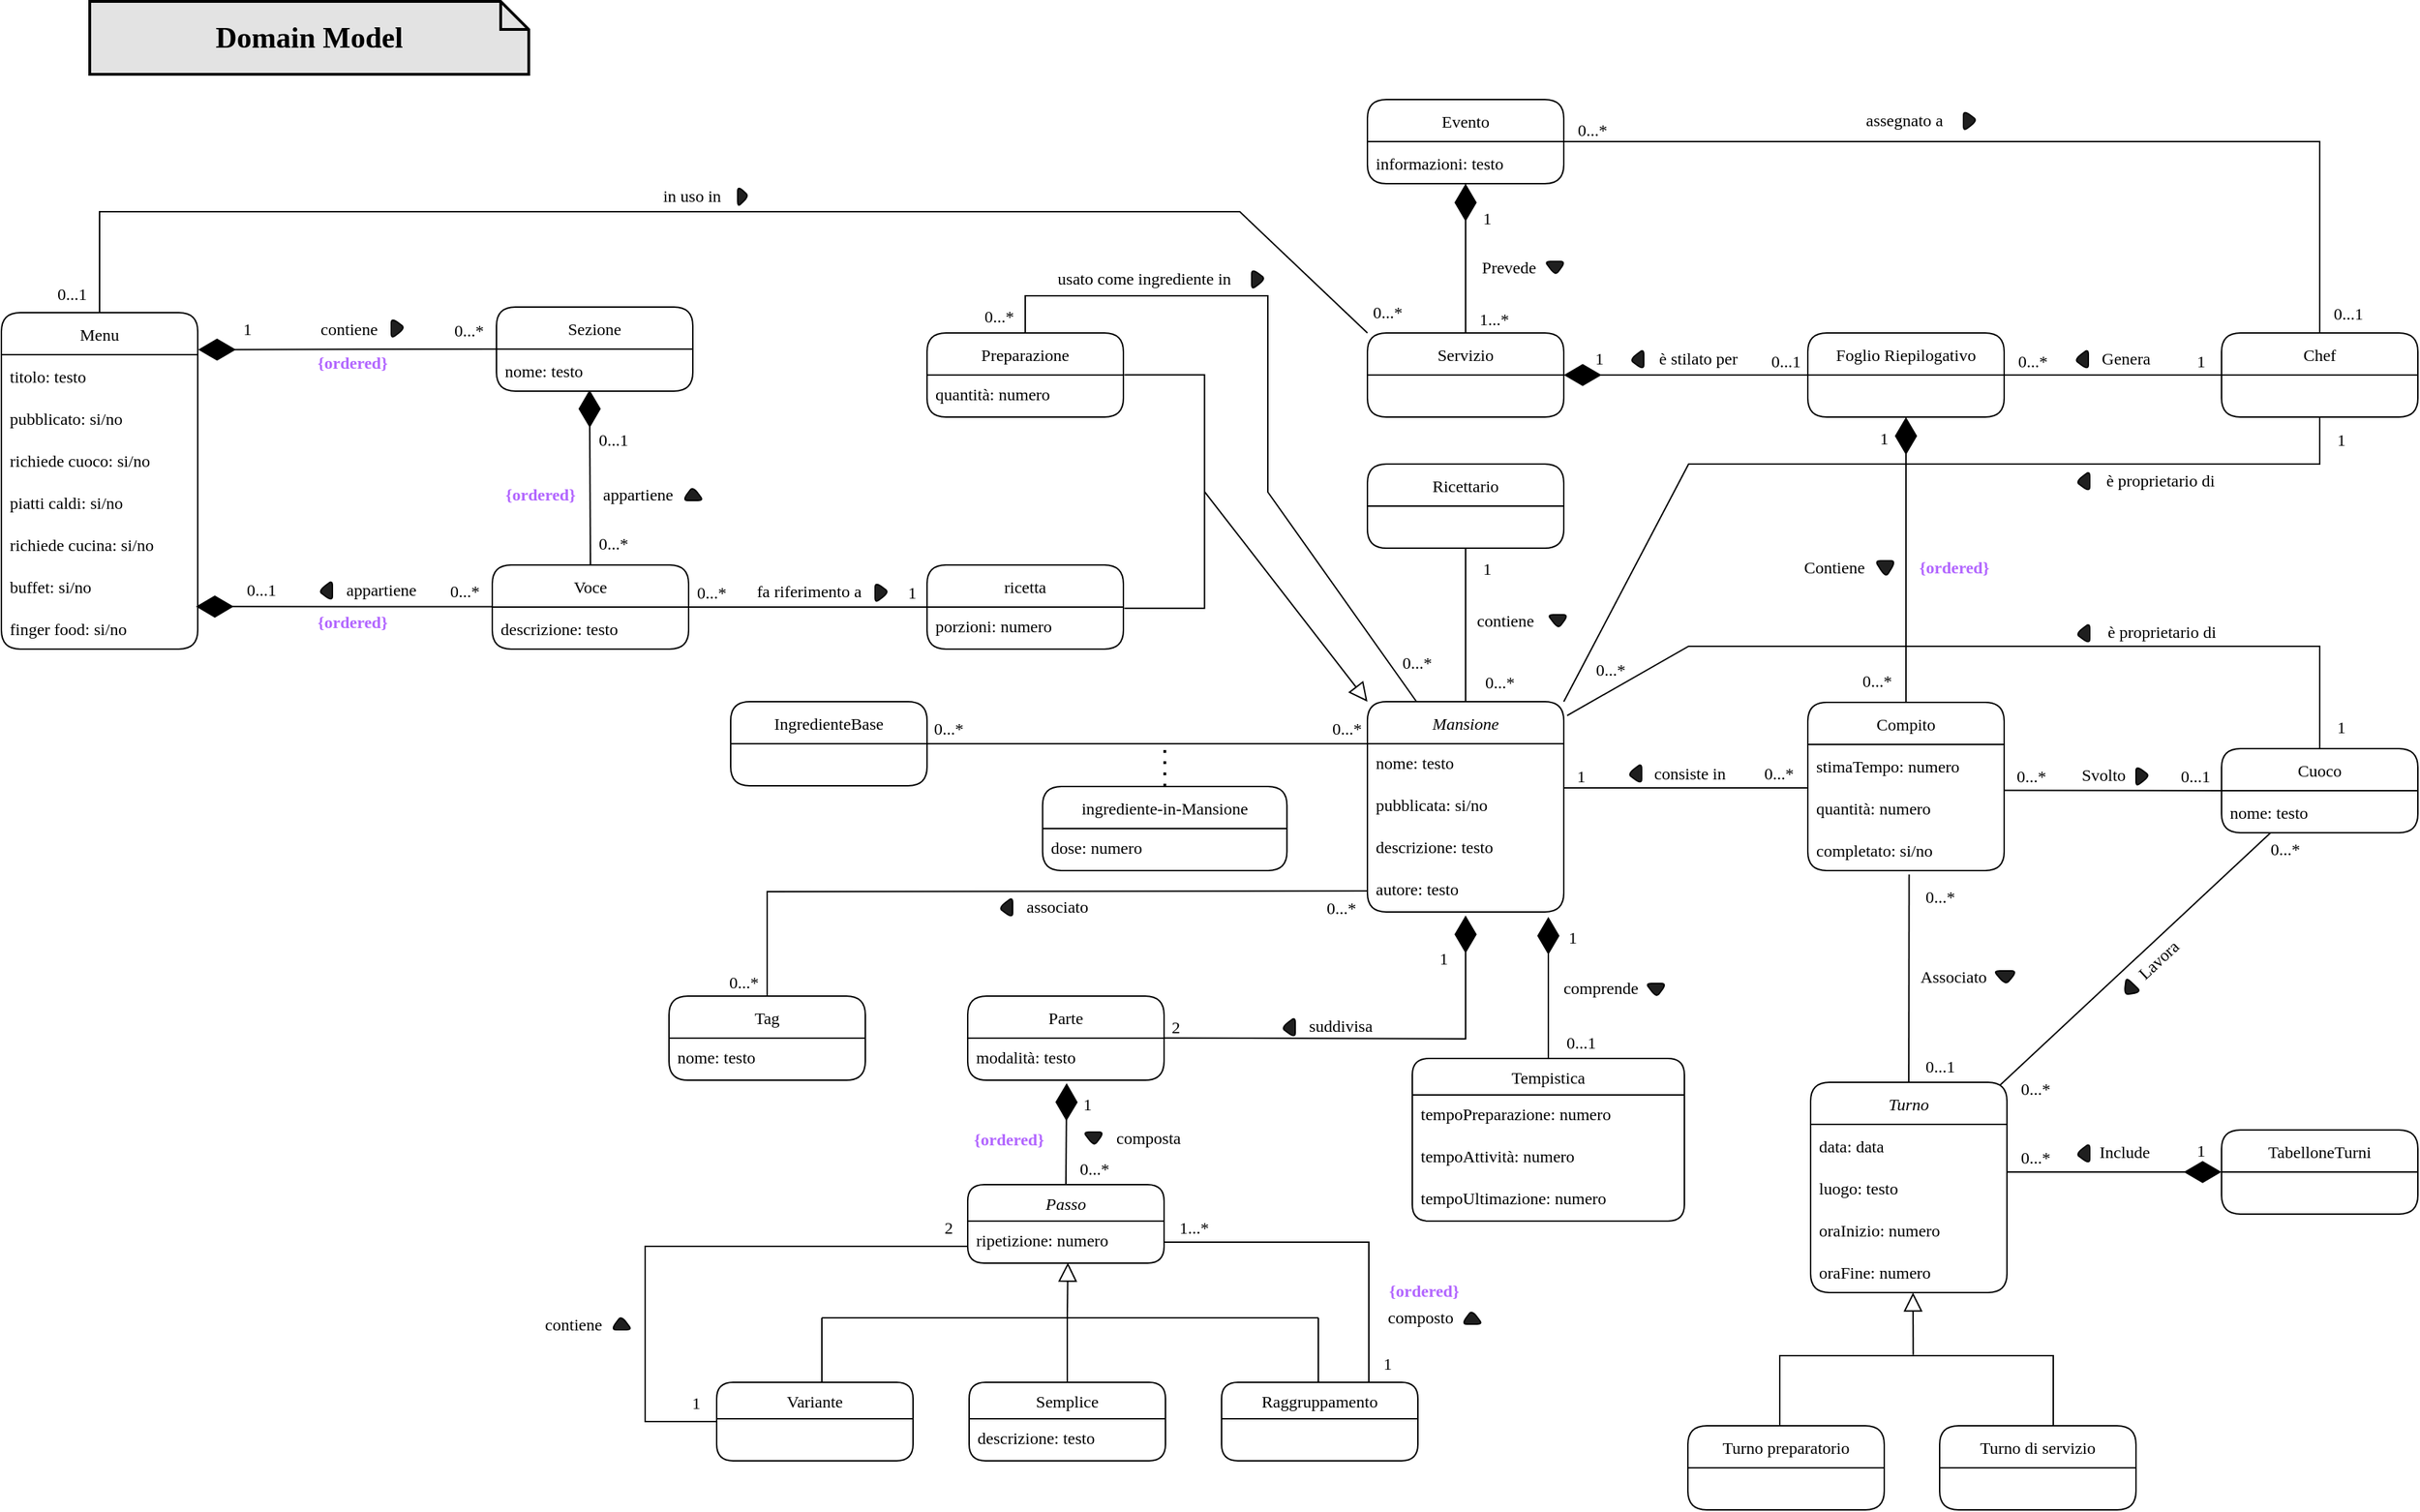 <mxfile version="20.2.8" type="device" pages="4"><diagram id="ORBDbjCuqv7MBFkigenR" name="Completo"><mxGraphModel dx="3127" dy="1923" grid="1" gridSize="10" guides="1" tooltips="1" connect="1" arrows="1" fold="1" page="1" pageScale="1" pageWidth="827" pageHeight="1169" math="0" shadow="0"><root><mxCell id="0"/><mxCell id="1" parent="0"/><mxCell id="a3XfWSC_O97kd9ee9iSa-1" value="Foglio Riepilogativo" style="swimlane;fontStyle=0;childLayout=stackLayout;horizontal=1;startSize=30;horizontalStack=0;resizeParent=1;resizeParentMax=0;resizeLast=0;collapsible=1;marginBottom=0;rounded=1;fontFamily=SF UI Text;fontSize=12;" parent="1" vertex="1"><mxGeometry x="315" y="-93.5" width="140" height="60" as="geometry"/></mxCell><mxCell id="a3XfWSC_O97kd9ee9iSa-2" value="Servizio" style="swimlane;fontStyle=0;childLayout=stackLayout;horizontal=1;startSize=30;horizontalStack=0;resizeParent=1;resizeParentMax=0;resizeLast=0;collapsible=1;marginBottom=0;rounded=1;fontFamily=SF UI Text;fontSize=12;" parent="1" vertex="1"><mxGeometry x="1" y="-93.5" width="140" height="60" as="geometry"/></mxCell><mxCell id="a3XfWSC_O97kd9ee9iSa-3" value="TabelloneTurni" style="swimlane;fontStyle=0;childLayout=stackLayout;horizontal=1;startSize=30;horizontalStack=0;resizeParent=1;resizeParentMax=0;resizeLast=0;collapsible=1;marginBottom=0;rounded=1;fontFamily=SF UI Text;fontSize=12;" parent="1" vertex="1"><mxGeometry x="610" y="475" width="140" height="60" as="geometry"/></mxCell><mxCell id="a3XfWSC_O97kd9ee9iSa-4" value="Compito" style="swimlane;fontStyle=0;childLayout=stackLayout;horizontal=1;startSize=30;horizontalStack=0;resizeParent=1;resizeParentMax=0;resizeLast=0;collapsible=1;marginBottom=0;rounded=1;fontFamily=SF UI Text;fontSize=12;" parent="1" vertex="1"><mxGeometry x="315" y="170" width="140" height="120" as="geometry"><mxRectangle x="315" y="170" width="90" height="30" as="alternateBounds"/></mxGeometry></mxCell><mxCell id="a3XfWSC_O97kd9ee9iSa-5" value="stimaTempo: numero" style="text;strokeColor=none;fillColor=none;align=left;verticalAlign=middle;spacingLeft=4;spacingRight=4;overflow=hidden;points=[[0,0.5],[1,0.5]];portConstraint=eastwest;rotatable=0;fontFamily=SF UI Text;fontSize=12;" parent="a3XfWSC_O97kd9ee9iSa-4" vertex="1"><mxGeometry y="30" width="140" height="30" as="geometry"/></mxCell><mxCell id="a3XfWSC_O97kd9ee9iSa-6" value="quantità: numero" style="text;strokeColor=none;fillColor=none;align=left;verticalAlign=middle;spacingLeft=4;spacingRight=4;overflow=hidden;points=[[0,0.5],[1,0.5]];portConstraint=eastwest;rotatable=0;fontFamily=SF UI Text;fontSize=12;" parent="a3XfWSC_O97kd9ee9iSa-4" vertex="1"><mxGeometry y="60" width="140" height="30" as="geometry"/></mxCell><mxCell id="a3XfWSC_O97kd9ee9iSa-7" value="completato: si/no" style="text;strokeColor=none;fillColor=none;align=left;verticalAlign=middle;spacingLeft=4;spacingRight=4;overflow=hidden;points=[[0,0.5],[1,0.5]];portConstraint=eastwest;rotatable=0;fontFamily=SF UI Text;fontSize=12;" parent="a3XfWSC_O97kd9ee9iSa-4" vertex="1"><mxGeometry y="90" width="140" height="30" as="geometry"/></mxCell><mxCell id="a3XfWSC_O97kd9ee9iSa-8" value="Turno" style="swimlane;fontStyle=2;childLayout=stackLayout;horizontal=1;startSize=30;horizontalStack=0;resizeParent=1;resizeParentMax=0;resizeLast=0;collapsible=1;marginBottom=0;rounded=1;fontFamily=SF UI Text;fontSize=12;" parent="1" vertex="1"><mxGeometry x="317" y="441" width="140" height="150" as="geometry"/></mxCell><mxCell id="a3XfWSC_O97kd9ee9iSa-9" value="data: data" style="text;strokeColor=none;fillColor=none;align=left;verticalAlign=middle;spacingLeft=4;spacingRight=4;overflow=hidden;points=[[0,0.5],[1,0.5]];portConstraint=eastwest;rotatable=0;fontFamily=SF UI Text;fontSize=12;" parent="a3XfWSC_O97kd9ee9iSa-8" vertex="1"><mxGeometry y="30" width="140" height="30" as="geometry"/></mxCell><mxCell id="a3XfWSC_O97kd9ee9iSa-10" value="luogo: testo" style="text;strokeColor=none;fillColor=none;align=left;verticalAlign=middle;spacingLeft=4;spacingRight=4;overflow=hidden;points=[[0,0.5],[1,0.5]];portConstraint=eastwest;rotatable=0;fontFamily=SF UI Text;fontSize=12;" parent="a3XfWSC_O97kd9ee9iSa-8" vertex="1"><mxGeometry y="60" width="140" height="30" as="geometry"/></mxCell><mxCell id="a3XfWSC_O97kd9ee9iSa-11" value="oraInizio: numero" style="text;strokeColor=none;fillColor=none;align=left;verticalAlign=middle;spacingLeft=4;spacingRight=4;overflow=hidden;points=[[0,0.5],[1,0.5]];portConstraint=eastwest;rotatable=0;fontFamily=SF UI Text;fontSize=12;" parent="a3XfWSC_O97kd9ee9iSa-8" vertex="1"><mxGeometry y="90" width="140" height="30" as="geometry"/></mxCell><mxCell id="2mwpU9787lOzle9k2-NP-1" value="oraFine: numero" style="text;strokeColor=none;fillColor=none;align=left;verticalAlign=middle;spacingLeft=4;spacingRight=4;overflow=hidden;points=[[0,0.5],[1,0.5]];portConstraint=eastwest;rotatable=0;fontFamily=SF UI Text;fontSize=12;" parent="a3XfWSC_O97kd9ee9iSa-8" vertex="1"><mxGeometry y="120" width="140" height="30" as="geometry"/></mxCell><mxCell id="a3XfWSC_O97kd9ee9iSa-12" value="Cuoco" style="swimlane;fontStyle=0;childLayout=stackLayout;horizontal=1;startSize=30;horizontalStack=0;resizeParent=1;resizeParentMax=0;resizeLast=0;collapsible=1;marginBottom=0;rounded=1;fontFamily=SF UI Text;fontSize=12;" parent="1" vertex="1"><mxGeometry x="610" y="203" width="140" height="60" as="geometry"/></mxCell><mxCell id="rypB6Z7ULKtweU0Kav-h-27" value="nome: testo" style="text;strokeColor=none;fillColor=none;align=left;verticalAlign=middle;spacingLeft=4;spacingRight=4;overflow=hidden;points=[[0,0.5],[1,0.5]];portConstraint=eastwest;rotatable=0;fontFamily=SF UI Text;fontSize=12;" parent="a3XfWSC_O97kd9ee9iSa-12" vertex="1"><mxGeometry y="30" width="140" height="30" as="geometry"/></mxCell><mxCell id="a3XfWSC_O97kd9ee9iSa-14" value="1" style="text;html=1;align=center;verticalAlign=middle;resizable=0;points=[];autosize=1;strokeColor=none;fillColor=none;fontFamily=SF UI Text;fontSize=12;" parent="1" vertex="1"><mxGeometry x="151" y="-90" width="30" height="30" as="geometry"/></mxCell><mxCell id="a3XfWSC_O97kd9ee9iSa-15" value="0...1" style="text;html=1;align=center;verticalAlign=middle;resizable=0;points=[];autosize=1;strokeColor=none;fillColor=none;fontFamily=SF UI Text;fontSize=12;" parent="1" vertex="1"><mxGeometry x="273.5" y="-88.5" width="50" height="30" as="geometry"/></mxCell><mxCell id="a3XfWSC_O97kd9ee9iSa-16" value="è stilato per" style="text;html=1;strokeColor=none;fillColor=none;align=center;verticalAlign=middle;whiteSpace=wrap;rounded=0;fontFamily=SF UI Text;fontSize=12;" parent="1" vertex="1"><mxGeometry x="202" y="-90.5" width="70" height="30" as="geometry"/></mxCell><mxCell id="a3XfWSC_O97kd9ee9iSa-17" value="Chef" style="swimlane;fontStyle=0;childLayout=stackLayout;horizontal=1;startSize=30;horizontalStack=0;resizeParent=1;resizeParentMax=0;resizeLast=0;collapsible=1;marginBottom=0;rounded=1;fontFamily=SF UI Text;fontSize=12;" parent="1" vertex="1"><mxGeometry x="610" y="-93.5" width="140" height="60" as="geometry"/></mxCell><mxCell id="a3XfWSC_O97kd9ee9iSa-18" value="" style="endArrow=none;html=1;rounded=0;entryX=0;entryY=0.5;entryDx=0;entryDy=0;exitX=1;exitY=0.5;exitDx=0;exitDy=0;fontFamily=SF UI Text;fontSize=12;" parent="1" source="a3XfWSC_O97kd9ee9iSa-1" target="a3XfWSC_O97kd9ee9iSa-17" edge="1"><mxGeometry width="50" height="50" relative="1" as="geometry"><mxPoint x="500" y="-3.5" as="sourcePoint"/><mxPoint x="550" y="-53.5" as="targetPoint"/></mxGeometry></mxCell><mxCell id="a3XfWSC_O97kd9ee9iSa-19" value="" style="endArrow=none;html=1;rounded=0;entryX=0;entryY=0.5;entryDx=0;entryDy=0;exitX=0.997;exitY=0.057;exitDx=0;exitDy=0;fontFamily=SF UI Text;exitPerimeter=0;fontSize=12;" parent="1" edge="1"><mxGeometry width="50" height="50" relative="1" as="geometry"><mxPoint x="454.58" y="232.71" as="sourcePoint"/><mxPoint x="610.0" y="233" as="targetPoint"/></mxGeometry></mxCell><mxCell id="a3XfWSC_O97kd9ee9iSa-21" value="0...*" style="text;html=1;align=center;verticalAlign=middle;resizable=0;points=[];autosize=1;strokeColor=none;fillColor=none;fontFamily=SF UI Text;fontSize=12;" parent="1" vertex="1"><mxGeometry x="450" y="-88.5" width="50" height="30" as="geometry"/></mxCell><mxCell id="a3XfWSC_O97kd9ee9iSa-22" value="1" style="text;html=1;align=center;verticalAlign=middle;resizable=0;points=[];autosize=1;strokeColor=none;fillColor=none;fontFamily=SF UI Text;fontSize=12;" parent="1" vertex="1"><mxGeometry x="580" y="-88.5" width="30" height="30" as="geometry"/></mxCell><mxCell id="a3XfWSC_O97kd9ee9iSa-23" value="Genera" style="text;html=1;strokeColor=none;fillColor=none;align=center;verticalAlign=middle;whiteSpace=wrap;rounded=0;fontFamily=SF UI Text;fontSize=12;" parent="1" vertex="1"><mxGeometry x="512" y="-90.5" width="60" height="30" as="geometry"/></mxCell><mxCell id="a3XfWSC_O97kd9ee9iSa-24" value="" style="triangle;whiteSpace=wrap;html=1;rounded=1;fillColor=#1F1F1F;rotation=-180;fontFamily=SF UI Text;fontSize=12;" parent="1" vertex="1"><mxGeometry x="505" y="-82" width="10" height="15" as="geometry"/></mxCell><mxCell id="a3XfWSC_O97kd9ee9iSa-29" value="0...*" style="text;html=1;align=center;verticalAlign=middle;resizable=0;points=[];autosize=1;strokeColor=none;fillColor=none;fontFamily=SF UI Text;fontSize=12;" parent="1" vertex="1"><mxGeometry x="449" y="207.5" width="50" height="30" as="geometry"/></mxCell><mxCell id="a3XfWSC_O97kd9ee9iSa-31" value="Svolto" style="text;html=1;strokeColor=none;fillColor=none;align=center;verticalAlign=middle;whiteSpace=wrap;rounded=0;fontFamily=SF UI Text;fontSize=12;" parent="1" vertex="1"><mxGeometry x="496" y="206.5" width="60" height="30" as="geometry"/></mxCell><mxCell id="a3XfWSC_O97kd9ee9iSa-32" value="0...1" style="text;html=1;align=center;verticalAlign=middle;resizable=0;points=[];autosize=1;strokeColor=none;fillColor=none;fontFamily=SF UI Text;fontSize=12;" parent="1" vertex="1"><mxGeometry x="566" y="207.5" width="50" height="30" as="geometry"/></mxCell><mxCell id="a3XfWSC_O97kd9ee9iSa-33" value="Associato" style="text;html=1;strokeColor=none;fillColor=none;align=center;verticalAlign=middle;whiteSpace=wrap;rounded=0;fontFamily=SF UI Text;fontSize=12;" parent="1" vertex="1"><mxGeometry x="389" y="350.5" width="60" height="30" as="geometry"/></mxCell><mxCell id="a3XfWSC_O97kd9ee9iSa-34" value="0...1" style="text;html=1;align=center;verticalAlign=middle;resizable=0;points=[];autosize=1;strokeColor=none;fillColor=none;fontFamily=SF UI Text;fontSize=12;" parent="1" vertex="1"><mxGeometry x="384" y="415" width="50" height="30" as="geometry"/></mxCell><mxCell id="a3XfWSC_O97kd9ee9iSa-35" value="0...*" style="text;html=1;align=center;verticalAlign=middle;resizable=0;points=[];autosize=1;strokeColor=none;fillColor=none;fontFamily=SF UI Text;fontSize=12;" parent="1" vertex="1"><mxGeometry x="384" y="293.5" width="50" height="30" as="geometry"/></mxCell><mxCell id="a3XfWSC_O97kd9ee9iSa-36" value="Contiene" style="text;html=1;strokeColor=none;fillColor=none;align=center;verticalAlign=middle;whiteSpace=wrap;rounded=0;fontFamily=SF UI Text;fontSize=12;" parent="1" vertex="1"><mxGeometry x="303.5" y="59" width="60" height="30" as="geometry"/></mxCell><mxCell id="a3XfWSC_O97kd9ee9iSa-37" value="" style="triangle;whiteSpace=wrap;html=1;rounded=1;fillColor=#1F1F1F;rotation=90;fontFamily=SF UI Text;fontSize=12;" parent="1" vertex="1"><mxGeometry x="364.5" y="67.5" width="12" height="15" as="geometry"/></mxCell><mxCell id="a3XfWSC_O97kd9ee9iSa-38" value="" style="endArrow=none;html=1;rounded=0;exitX=0.5;exitY=0;exitDx=0;exitDy=0;entryX=0.516;entryY=1.091;entryDx=0;entryDy=0;entryPerimeter=0;fontFamily=SF UI Text;fontSize=12;" parent="1" source="a3XfWSC_O97kd9ee9iSa-8" target="a3XfWSC_O97kd9ee9iSa-7" edge="1"><mxGeometry width="50" height="50" relative="1" as="geometry"><mxPoint x="390" y="370" as="sourcePoint"/><mxPoint x="387" y="290" as="targetPoint"/></mxGeometry></mxCell><mxCell id="a3XfWSC_O97kd9ee9iSa-39" value="" style="triangle;whiteSpace=wrap;html=1;rounded=1;fillColor=#1F1F1F;rotation=90;fontFamily=SF UI Text;fontSize=12;" parent="1" vertex="1"><mxGeometry x="451" y="358" width="10" height="17" as="geometry"/></mxCell><mxCell id="a3XfWSC_O97kd9ee9iSa-40" value="" style="endArrow=none;html=1;rounded=0;entryX=0.25;entryY=1;entryDx=0;entryDy=0;exitX=0.964;exitY=0.014;exitDx=0;exitDy=0;exitPerimeter=0;fontFamily=SF UI Text;fontSize=12;" parent="1" source="a3XfWSC_O97kd9ee9iSa-8" target="a3XfWSC_O97kd9ee9iSa-12" edge="1"><mxGeometry width="50" height="50" relative="1" as="geometry"><mxPoint x="590" y="330" as="sourcePoint"/><mxPoint x="640" y="280" as="targetPoint"/></mxGeometry></mxCell><mxCell id="a3XfWSC_O97kd9ee9iSa-41" value="Include" style="text;html=1;strokeColor=none;fillColor=none;align=center;verticalAlign=middle;whiteSpace=wrap;rounded=0;fontFamily=SF UI Text;fontSize=12;" parent="1" vertex="1"><mxGeometry x="511" y="476" width="60" height="30" as="geometry"/></mxCell><mxCell id="a3XfWSC_O97kd9ee9iSa-42" value="" style="triangle;whiteSpace=wrap;html=1;rounded=1;fillColor=#1F1F1F;rotation=-180;fontFamily=SF UI Text;fontSize=12;" parent="1" vertex="1"><mxGeometry x="506" y="484.5" width="10" height="15" as="geometry"/></mxCell><mxCell id="a3XfWSC_O97kd9ee9iSa-43" value="0...*" style="text;html=1;align=center;verticalAlign=middle;resizable=0;points=[];autosize=1;strokeColor=none;fillColor=none;fontFamily=SF UI Text;fontSize=12;" parent="1" vertex="1"><mxGeometry x="452" y="480" width="50" height="30" as="geometry"/></mxCell><mxCell id="a3XfWSC_O97kd9ee9iSa-44" value="1" style="text;html=1;align=center;verticalAlign=middle;resizable=0;points=[];autosize=1;strokeColor=none;fillColor=none;fontFamily=SF UI Text;fontSize=12;" parent="1" vertex="1"><mxGeometry x="580" y="475" width="30" height="30" as="geometry"/></mxCell><mxCell id="a3XfWSC_O97kd9ee9iSa-45" value="Lavora" style="text;html=1;strokeColor=none;fillColor=none;align=center;verticalAlign=middle;whiteSpace=wrap;rounded=0;rotation=317;fontFamily=SF UI Text;fontSize=12;" parent="1" vertex="1"><mxGeometry x="535" y="338.5" width="60" height="30" as="geometry"/></mxCell><mxCell id="a3XfWSC_O97kd9ee9iSa-46" value="" style="triangle;whiteSpace=wrap;html=1;rounded=1;fillColor=#1F1F1F;rotation=134;fontFamily=SF UI Text;fontSize=12;" parent="1" vertex="1"><mxGeometry x="539" y="367.5" width="10" height="15" as="geometry"/></mxCell><mxCell id="a3XfWSC_O97kd9ee9iSa-47" value="0...*" style="text;html=1;align=center;verticalAlign=middle;resizable=0;points=[];autosize=1;strokeColor=none;fillColor=none;fontFamily=SF UI Text;fontSize=12;" parent="1" vertex="1"><mxGeometry x="452" y="431" width="50" height="30" as="geometry"/></mxCell><mxCell id="a3XfWSC_O97kd9ee9iSa-48" value="0...*" style="text;html=1;align=center;verticalAlign=middle;resizable=0;points=[];autosize=1;strokeColor=none;fillColor=none;fontFamily=SF UI Text;fontSize=12;" parent="1" vertex="1"><mxGeometry x="630" y="260" width="50" height="30" as="geometry"/></mxCell><mxCell id="a3XfWSC_O97kd9ee9iSa-49" value="Evento" style="swimlane;fontStyle=0;childLayout=stackLayout;horizontal=1;startSize=30;horizontalStack=0;resizeParent=1;resizeParentMax=0;resizeLast=0;collapsible=1;marginBottom=0;rounded=1;fontFamily=SF UI Text;fontSize=12;" parent="1" vertex="1"><mxGeometry x="1" y="-260" width="140" height="60" as="geometry"/></mxCell><mxCell id="a3XfWSC_O97kd9ee9iSa-50" value="informazioni: testo" style="text;strokeColor=none;fillColor=none;align=left;verticalAlign=middle;spacingLeft=4;spacingRight=4;overflow=hidden;points=[[0,0.5],[1,0.5]];portConstraint=eastwest;rotatable=0;fontFamily=SF UI Text;fontSize=12;" parent="a3XfWSC_O97kd9ee9iSa-49" vertex="1"><mxGeometry y="30" width="140" height="30" as="geometry"/></mxCell><mxCell id="a3XfWSC_O97kd9ee9iSa-51" value="" style="endArrow=diamondThin;endFill=1;endSize=24;html=1;rounded=0;exitX=0.5;exitY=0;exitDx=0;exitDy=0;fontFamily=SF UI Text;fontSize=12;" parent="1" source="a3XfWSC_O97kd9ee9iSa-2" target="a3XfWSC_O97kd9ee9iSa-50" edge="1"><mxGeometry width="160" relative="1" as="geometry"><mxPoint x="171" y="-163.5" as="sourcePoint"/><mxPoint x="331" y="-163.5" as="targetPoint"/></mxGeometry></mxCell><mxCell id="a3XfWSC_O97kd9ee9iSa-52" value="Prevede" style="text;html=1;strokeColor=none;fillColor=none;align=center;verticalAlign=middle;whiteSpace=wrap;rounded=0;fontFamily=SF UI Text;fontSize=12;" parent="1" vertex="1"><mxGeometry x="72" y="-150" width="60" height="20" as="geometry"/></mxCell><mxCell id="a3XfWSC_O97kd9ee9iSa-53" value="" style="triangle;whiteSpace=wrap;html=1;rounded=1;fillColor=#1F1F1F;rotation=90;fontFamily=SF UI Text;fontSize=12;" parent="1" vertex="1"><mxGeometry x="130" y="-147" width="10" height="15" as="geometry"/></mxCell><mxCell id="a3XfWSC_O97kd9ee9iSa-54" value="1...*" style="text;html=1;align=center;verticalAlign=middle;resizable=0;points=[];autosize=1;strokeColor=none;fillColor=none;fontFamily=SF UI Text;fontSize=12;" parent="1" vertex="1"><mxGeometry x="71" y="-118.5" width="40" height="30" as="geometry"/></mxCell><mxCell id="a3XfWSC_O97kd9ee9iSa-55" value="1" style="text;html=1;align=center;verticalAlign=middle;resizable=0;points=[];autosize=1;strokeColor=none;fillColor=none;fontFamily=SF UI Text;fontSize=12;" parent="1" vertex="1"><mxGeometry x="354" y="-33.5" width="30" height="30" as="geometry"/></mxCell><mxCell id="a3XfWSC_O97kd9ee9iSa-56" value="0...*" style="text;html=1;align=center;verticalAlign=middle;resizable=0;points=[];autosize=1;strokeColor=none;fillColor=none;fontFamily=SF UI Text;fontSize=12;" parent="1" vertex="1"><mxGeometry x="339" y="140" width="50" height="30" as="geometry"/></mxCell><mxCell id="a3XfWSC_O97kd9ee9iSa-57" value="1" style="text;html=1;align=center;verticalAlign=middle;resizable=0;points=[];autosize=1;strokeColor=none;fillColor=none;fontFamily=SF UI Text;fontSize=12;" parent="1" vertex="1"><mxGeometry x="71" y="-190" width="30" height="30" as="geometry"/></mxCell><mxCell id="a3XfWSC_O97kd9ee9iSa-58" value="Turno preparatorio" style="swimlane;fontStyle=0;childLayout=stackLayout;horizontal=1;startSize=30;horizontalStack=0;resizeParent=1;resizeParentMax=0;resizeLast=0;collapsible=1;marginBottom=0;rounded=1;fontFamily=SF UI Text;fontSize=12;" parent="1" vertex="1"><mxGeometry x="229.5" y="686" width="140" height="60" as="geometry"/></mxCell><mxCell id="a3XfWSC_O97kd9ee9iSa-59" value="Turno di servizio" style="swimlane;fontStyle=0;childLayout=stackLayout;horizontal=1;startSize=30;horizontalStack=0;resizeParent=1;resizeParentMax=0;resizeLast=0;collapsible=1;marginBottom=0;rounded=1;fontFamily=SF UI Text;fontSize=12;" parent="1" vertex="1"><mxGeometry x="409" y="686" width="140" height="60" as="geometry"/></mxCell><mxCell id="a3XfWSC_O97kd9ee9iSa-64" value="ricetta" style="swimlane;fontStyle=0;childLayout=stackLayout;horizontal=1;startSize=30;horizontalStack=0;resizeParent=1;resizeParentMax=0;resizeLast=0;collapsible=1;marginBottom=0;rounded=1;fontFamily=SF UI Text;fontSize=12;" parent="1" vertex="1"><mxGeometry x="-313" y="72" width="140" height="60" as="geometry"/></mxCell><mxCell id="tBK62l4yevkopSe-MZKe-10" value="porzioni: numero" style="text;strokeColor=none;fillColor=none;spacingLeft=4;spacingRight=4;overflow=hidden;rotatable=0;points=[[0,0.5],[1,0.5]];portConstraint=eastwest;fontSize=12;fontFamily=SF UI Text;" parent="a3XfWSC_O97kd9ee9iSa-64" vertex="1"><mxGeometry y="30" width="140" height="30" as="geometry"/></mxCell><mxCell id="a3XfWSC_O97kd9ee9iSa-65" value="Preparazione" style="swimlane;fontStyle=0;childLayout=stackLayout;horizontal=1;startSize=30;horizontalStack=0;resizeParent=1;resizeParentMax=0;resizeLast=0;collapsible=1;marginBottom=0;rounded=1;fontFamily=SF UI Text;fontSize=12;" parent="1" vertex="1"><mxGeometry x="-313" y="-93.5" width="140" height="60" as="geometry"/></mxCell><mxCell id="tBK62l4yevkopSe-MZKe-9" value="quantità: numero" style="text;strokeColor=none;fillColor=none;spacingLeft=4;spacingRight=4;overflow=hidden;rotatable=0;points=[[0,0.5],[1,0.5]];portConstraint=eastwest;fontSize=12;fontFamily=SF UI Text;" parent="a3XfWSC_O97kd9ee9iSa-65" vertex="1"><mxGeometry y="30" width="140" height="30" as="geometry"/></mxCell><mxCell id="a3XfWSC_O97kd9ee9iSa-69" value="" style="endArrow=block;html=1;rounded=0;endFill=0;strokeWidth=1;jumpSize=6;shadow=0;sketch=0;endSize=11;fontFamily=SF UI Text;fontSize=12;exitX=0.5;exitY=1;exitDx=0;exitDy=0;entryX=0;entryY=0;entryDx=0;entryDy=0;" parent="1" source="m3kvn6J0eAeG1_tvMPIS-6" target="a3XfWSC_O97kd9ee9iSa-70" edge="1"><mxGeometry width="50" height="50" relative="1" as="geometry"><mxPoint x="-120" as="sourcePoint"/><mxPoint y="180" as="targetPoint"/></mxGeometry></mxCell><mxCell id="a3XfWSC_O97kd9ee9iSa-70" value="Mansione" style="swimlane;fontStyle=2;childLayout=stackLayout;horizontal=1;startSize=30;horizontalStack=0;resizeParent=1;resizeParentMax=0;resizeLast=0;collapsible=1;marginBottom=0;rounded=1;fontFamily=SF UI Text;fontSize=12;" parent="1" vertex="1"><mxGeometry x="1" y="169.5" width="140" height="150" as="geometry"><mxRectangle x="1" y="202" width="90" height="30" as="alternateBounds"/></mxGeometry></mxCell><mxCell id="tBK62l4yevkopSe-MZKe-1" value="nome: testo" style="text;strokeColor=none;fillColor=none;spacingLeft=4;spacingRight=4;overflow=hidden;rotatable=0;points=[[0,0.5],[1,0.5]];portConstraint=eastwest;fontSize=12;fontFamily=SF UI Text;" parent="a3XfWSC_O97kd9ee9iSa-70" vertex="1"><mxGeometry y="30" width="140" height="30" as="geometry"/></mxCell><mxCell id="tBK62l4yevkopSe-MZKe-7" value="pubblicata: si/no" style="text;strokeColor=none;fillColor=none;spacingLeft=4;spacingRight=4;overflow=hidden;rotatable=0;points=[[0,0.5],[1,0.5]];portConstraint=eastwest;fontSize=12;fontFamily=SF UI Text;" parent="a3XfWSC_O97kd9ee9iSa-70" vertex="1"><mxGeometry y="60" width="140" height="30" as="geometry"/></mxCell><mxCell id="tBK62l4yevkopSe-MZKe-3" value="descrizione: testo" style="text;strokeColor=none;fillColor=none;spacingLeft=4;spacingRight=4;overflow=hidden;rotatable=0;points=[[0,0.5],[1,0.5]];portConstraint=eastwest;fontSize=12;fontFamily=SF UI Text;" parent="a3XfWSC_O97kd9ee9iSa-70" vertex="1"><mxGeometry y="90" width="140" height="30" as="geometry"/></mxCell><mxCell id="tBK62l4yevkopSe-MZKe-2" value="autore: testo" style="text;strokeColor=none;fillColor=none;spacingLeft=4;spacingRight=4;overflow=hidden;rotatable=0;points=[[0,0.5],[1,0.5]];portConstraint=eastwest;fontSize=12;fontFamily=SF UI Text;" parent="a3XfWSC_O97kd9ee9iSa-70" vertex="1"><mxGeometry y="120" width="140" height="30" as="geometry"/></mxCell><mxCell id="a3XfWSC_O97kd9ee9iSa-71" value="" style="endArrow=none;html=1;rounded=0;shadow=0;sketch=0;fontFamily=SF UI Text;endSize=11;targetPerimeterSpacing=18;strokeWidth=1;jumpSize=6;exitX=1;exitY=0.05;exitDx=0;exitDy=0;exitPerimeter=0;fontSize=12;" parent="1" source="tBK62l4yevkopSe-MZKe-7" edge="1"><mxGeometry width="50" height="50" relative="1" as="geometry"><mxPoint x="150" y="260" as="sourcePoint"/><mxPoint x="315" y="231" as="targetPoint"/></mxGeometry></mxCell><mxCell id="a3XfWSC_O97kd9ee9iSa-72" value="1" style="text;html=1;align=center;verticalAlign=middle;resizable=0;points=[];autosize=1;strokeColor=none;fillColor=none;fontFamily=SF UI Text;fontSize=12;" parent="1" vertex="1"><mxGeometry x="138" y="207.5" width="30" height="30" as="geometry"/></mxCell><mxCell id="a3XfWSC_O97kd9ee9iSa-73" value="" style="triangle;whiteSpace=wrap;html=1;rounded=1;fillColor=#1F1F1F;rotation=-180;fontFamily=SF UI Text;fontSize=12;" parent="1" vertex="1"><mxGeometry x="186.5" y="213.5" width="10" height="15" as="geometry"/></mxCell><mxCell id="a3XfWSC_O97kd9ee9iSa-74" value="consiste in" style="text;html=1;strokeColor=none;fillColor=none;align=center;verticalAlign=middle;whiteSpace=wrap;rounded=0;fontFamily=SF UI Text;fontSize=12;" parent="1" vertex="1"><mxGeometry x="196" y="206" width="70" height="30" as="geometry"/></mxCell><mxCell id="a3XfWSC_O97kd9ee9iSa-75" value="0...*" style="text;html=1;align=center;verticalAlign=middle;resizable=0;points=[];autosize=1;strokeColor=none;fillColor=none;fontFamily=SF UI Text;fontSize=12;" parent="1" vertex="1"><mxGeometry x="269" y="206" width="50" height="30" as="geometry"/></mxCell><mxCell id="a3XfWSC_O97kd9ee9iSa-81" value="" style="triangle;whiteSpace=wrap;html=1;rounded=1;fillColor=#1F1F1F;rotation=-180;fontFamily=SF UI Text;fontSize=12;" parent="1" vertex="1"><mxGeometry x="188" y="-82" width="10" height="15" as="geometry"/></mxCell><mxCell id="a3XfWSC_O97kd9ee9iSa-82" value="" style="endArrow=diamondThin;endFill=1;endSize=24;html=1;rounded=0;exitX=0.5;exitY=0;exitDx=0;exitDy=0;fontFamily=SF UI Text;entryX=0.5;entryY=1;entryDx=0;entryDy=0;fontSize=12;" parent="1" source="a3XfWSC_O97kd9ee9iSa-4" target="a3XfWSC_O97kd9ee9iSa-1" edge="1"><mxGeometry width="160" relative="1" as="geometry"><mxPoint x="389" y="126.5" as="sourcePoint"/><mxPoint x="389" y="20" as="targetPoint"/></mxGeometry></mxCell><mxCell id="a3XfWSC_O97kd9ee9iSa-83" value="" style="endArrow=diamondThin;endFill=1;endSize=24;html=1;rounded=0;exitX=1;exitY=0.5;exitDx=0;exitDy=0;fontFamily=SF UI Text;entryX=0;entryY=0.5;entryDx=0;entryDy=0;fontSize=12;" parent="1" target="a3XfWSC_O97kd9ee9iSa-3" edge="1"><mxGeometry width="160" relative="1" as="geometry"><mxPoint x="457" y="505" as="sourcePoint"/><mxPoint x="395" y="1.5" as="targetPoint"/></mxGeometry></mxCell><mxCell id="cAkrKdYyisuFUhnw4f7O-1" value="Menu" style="swimlane;fontStyle=0;childLayout=stackLayout;horizontal=1;startSize=30;horizontalStack=0;resizeParent=1;resizeParentMax=0;resizeLast=0;collapsible=1;marginBottom=0;rounded=1;fontFamily=SF UI Text;fontSize=12;" parent="1" vertex="1"><mxGeometry x="-973" y="-108" width="140" height="240" as="geometry"><mxRectangle x="-1005" y="-40" width="70" height="30" as="alternateBounds"/></mxGeometry></mxCell><mxCell id="cAkrKdYyisuFUhnw4f7O-2" value="titolo: testo" style="text;strokeColor=none;fillColor=none;align=left;verticalAlign=middle;spacingLeft=4;spacingRight=4;overflow=hidden;points=[[0,0.5],[1,0.5]];portConstraint=eastwest;rotatable=0;fontFamily=SF UI Text;fontSize=12;" parent="cAkrKdYyisuFUhnw4f7O-1" vertex="1"><mxGeometry y="30" width="140" height="30" as="geometry"/></mxCell><mxCell id="cAkrKdYyisuFUhnw4f7O-3" value="pubblicato: si/no" style="text;strokeColor=none;fillColor=none;align=left;verticalAlign=middle;spacingLeft=4;spacingRight=4;overflow=hidden;points=[[0,0.5],[1,0.5]];portConstraint=eastwest;rotatable=0;fontFamily=SF UI Text;fontSize=12;" parent="cAkrKdYyisuFUhnw4f7O-1" vertex="1"><mxGeometry y="60" width="140" height="30" as="geometry"/></mxCell><mxCell id="cAkrKdYyisuFUhnw4f7O-4" value="richiede cuoco: si/no" style="text;strokeColor=none;fillColor=none;align=left;verticalAlign=middle;spacingLeft=4;spacingRight=4;overflow=hidden;points=[[0,0.5],[1,0.5]];portConstraint=eastwest;rotatable=0;fontFamily=SF UI Text;fontSize=12;" parent="cAkrKdYyisuFUhnw4f7O-1" vertex="1"><mxGeometry y="90" width="140" height="30" as="geometry"/></mxCell><mxCell id="cAkrKdYyisuFUhnw4f7O-5" value="piatti caldi: si/no" style="text;strokeColor=none;fillColor=none;align=left;verticalAlign=middle;spacingLeft=4;spacingRight=4;overflow=hidden;points=[[0,0.5],[1,0.5]];portConstraint=eastwest;rotatable=0;fontFamily=SF UI Text;fontSize=12;" parent="cAkrKdYyisuFUhnw4f7O-1" vertex="1"><mxGeometry y="120" width="140" height="30" as="geometry"/></mxCell><mxCell id="cAkrKdYyisuFUhnw4f7O-6" value="richiede cucina: si/no" style="text;strokeColor=none;fillColor=none;align=left;verticalAlign=middle;spacingLeft=4;spacingRight=4;overflow=hidden;points=[[0,0.5],[1,0.5]];portConstraint=eastwest;rotatable=0;fontFamily=SF UI Text;fontSize=12;" parent="cAkrKdYyisuFUhnw4f7O-1" vertex="1"><mxGeometry y="150" width="140" height="30" as="geometry"/></mxCell><mxCell id="cAkrKdYyisuFUhnw4f7O-7" value="buffet: si/no" style="text;strokeColor=none;fillColor=none;align=left;verticalAlign=middle;spacingLeft=4;spacingRight=4;overflow=hidden;points=[[0,0.5],[1,0.5]];portConstraint=eastwest;rotatable=0;fontFamily=SF UI Text;fontSize=12;" parent="cAkrKdYyisuFUhnw4f7O-1" vertex="1"><mxGeometry y="180" width="140" height="30" as="geometry"/></mxCell><mxCell id="cAkrKdYyisuFUhnw4f7O-8" value="finger food: si/no" style="text;strokeColor=none;fillColor=none;align=left;verticalAlign=middle;spacingLeft=4;spacingRight=4;overflow=hidden;points=[[0,0.5],[1,0.5]];portConstraint=eastwest;rotatable=0;fontFamily=SF UI Text;fontSize=12;" parent="cAkrKdYyisuFUhnw4f7O-1" vertex="1"><mxGeometry y="210" width="140" height="30" as="geometry"/></mxCell><mxCell id="cAkrKdYyisuFUhnw4f7O-9" value="Voce" style="swimlane;fontStyle=0;childLayout=stackLayout;horizontal=1;startSize=30;horizontalStack=0;resizeParent=1;resizeParentMax=0;resizeLast=0;collapsible=1;marginBottom=0;rounded=1;fontFamily=SF UI Text;fontSize=12;" parent="1" vertex="1"><mxGeometry x="-623" y="72" width="140" height="60" as="geometry"/></mxCell><mxCell id="cAkrKdYyisuFUhnw4f7O-10" value="descrizione: testo" style="text;strokeColor=none;fillColor=none;align=left;verticalAlign=middle;spacingLeft=4;spacingRight=4;overflow=hidden;points=[[0,0.5],[1,0.5]];portConstraint=eastwest;rotatable=0;fontFamily=SF UI Text;fontSize=12;" parent="cAkrKdYyisuFUhnw4f7O-9" vertex="1"><mxGeometry y="30" width="140" height="30" as="geometry"/></mxCell><mxCell id="cAkrKdYyisuFUhnw4f7O-11" value="Sezione" style="swimlane;fontStyle=0;childLayout=stackLayout;horizontal=1;startSize=30;horizontalStack=0;resizeParent=1;resizeParentMax=0;resizeLast=0;collapsible=1;marginBottom=0;rounded=1;fontFamily=SF UI Text;fontSize=12;" parent="1" vertex="1"><mxGeometry x="-620" y="-112" width="140" height="60" as="geometry"/></mxCell><mxCell id="cAkrKdYyisuFUhnw4f7O-12" value="nome: testo" style="text;strokeColor=none;fillColor=none;align=left;verticalAlign=middle;spacingLeft=4;spacingRight=4;overflow=hidden;points=[[0,0.5],[1,0.5]];portConstraint=eastwest;rotatable=0;fontFamily=SF UI Text;fontSize=12;" parent="cAkrKdYyisuFUhnw4f7O-11" vertex="1"><mxGeometry y="30" width="140" height="30" as="geometry"/></mxCell><mxCell id="cAkrKdYyisuFUhnw4f7O-13" value="" style="endArrow=diamondThin;endFill=1;endSize=24;html=1;rounded=0;exitX=0;exitY=0.5;exitDx=0;exitDy=0;entryX=1.002;entryY=0.11;entryDx=0;entryDy=0;entryPerimeter=0;fontFamily=SF UI Text;fontSize=12;" parent="1" source="cAkrKdYyisuFUhnw4f7O-11" target="cAkrKdYyisuFUhnw4f7O-1" edge="1"><mxGeometry width="160" relative="1" as="geometry"><mxPoint x="-713" y="-18" as="sourcePoint"/><mxPoint x="-553" y="-18" as="targetPoint"/></mxGeometry></mxCell><mxCell id="cAkrKdYyisuFUhnw4f7O-14" value="" style="endArrow=diamondThin;endFill=1;endSize=24;html=1;rounded=0;exitX=0.5;exitY=0;exitDx=0;exitDy=0;entryX=0.474;entryY=0.971;entryDx=0;entryDy=0;entryPerimeter=0;fontFamily=SF UI Text;fontSize=12;" parent="1" source="cAkrKdYyisuFUhnw4f7O-9" target="cAkrKdYyisuFUhnw4f7O-12" edge="1"><mxGeometry width="160" relative="1" as="geometry"><mxPoint x="-607.28" y="-52.6" as="sourcePoint"/><mxPoint x="-797" y="-53" as="targetPoint"/></mxGeometry></mxCell><mxCell id="cAkrKdYyisuFUhnw4f7O-15" value="contiene" style="text;html=1;strokeColor=none;fillColor=none;align=center;verticalAlign=middle;whiteSpace=wrap;rounded=0;fontFamily=SF UI Text;fontSize=12;" parent="1" vertex="1"><mxGeometry x="-755" y="-111.5" width="60" height="30" as="geometry"/></mxCell><mxCell id="cAkrKdYyisuFUhnw4f7O-16" value="" style="triangle;whiteSpace=wrap;html=1;rounded=1;fillColor=#1F1F1F;fontFamily=SF UI Text;fontSize=12;" parent="1" vertex="1"><mxGeometry x="-695" y="-104.5" width="10" height="15" as="geometry"/></mxCell><mxCell id="cAkrKdYyisuFUhnw4f7O-17" value="1" style="text;html=1;align=center;verticalAlign=middle;resizable=0;points=[];autosize=1;strokeColor=none;fillColor=none;fontFamily=SF UI Text;fontSize=12;" parent="1" vertex="1"><mxGeometry x="-813" y="-111.5" width="30" height="30" as="geometry"/></mxCell><mxCell id="cAkrKdYyisuFUhnw4f7O-18" value="0...*" style="text;html=1;align=center;verticalAlign=middle;resizable=0;points=[];autosize=1;strokeColor=none;fillColor=none;fontFamily=SF UI Text;fontSize=12;" parent="1" vertex="1"><mxGeometry x="-665" y="-110" width="50" height="30" as="geometry"/></mxCell><mxCell id="cAkrKdYyisuFUhnw4f7O-19" value="" style="endArrow=diamondThin;endFill=1;endSize=24;html=1;rounded=0;exitX=-0.002;exitY=0.08;exitDx=0;exitDy=0;exitPerimeter=0;entryX=1.01;entryY=0.093;entryDx=0;entryDy=0;entryPerimeter=0;fontFamily=SF UI Text;fontSize=12;" parent="1" edge="1"><mxGeometry width="160" relative="1" as="geometry"><mxPoint x="-623" y="101.74" as="sourcePoint"/><mxPoint x="-834.32" y="101.66" as="targetPoint"/></mxGeometry></mxCell><mxCell id="cAkrKdYyisuFUhnw4f7O-20" value="appartiene" style="text;html=1;strokeColor=none;fillColor=none;align=center;verticalAlign=middle;whiteSpace=wrap;rounded=0;fontFamily=SF UI Text;fontSize=12;" parent="1" vertex="1"><mxGeometry x="-549" y="7" width="60" height="30" as="geometry"/></mxCell><mxCell id="cAkrKdYyisuFUhnw4f7O-21" value="" style="triangle;whiteSpace=wrap;html=1;rounded=1;fillColor=#1F1F1F;rotation=270;fontFamily=SF UI Text;fontSize=12;" parent="1" vertex="1"><mxGeometry x="-485" y="13.5" width="10" height="15" as="geometry"/></mxCell><mxCell id="cAkrKdYyisuFUhnw4f7O-22" value="0...1" style="text;html=1;align=center;verticalAlign=middle;resizable=0;points=[];autosize=1;strokeColor=none;fillColor=none;fontFamily=SF UI Text;fontSize=12;" parent="1" vertex="1"><mxGeometry x="-562" y="-32.5" width="50" height="30" as="geometry"/></mxCell><mxCell id="cAkrKdYyisuFUhnw4f7O-23" value="0...*" style="text;html=1;align=center;verticalAlign=middle;resizable=0;points=[];autosize=1;strokeColor=none;fillColor=none;fontFamily=SF UI Text;fontSize=12;" parent="1" vertex="1"><mxGeometry x="-562" y="42" width="50" height="30" as="geometry"/></mxCell><mxCell id="cAkrKdYyisuFUhnw4f7O-24" value="appartiene" style="text;html=1;strokeColor=none;fillColor=none;align=center;verticalAlign=middle;whiteSpace=wrap;rounded=0;fontFamily=SF UI Text;fontSize=12;" parent="1" vertex="1"><mxGeometry x="-732" y="75" width="60" height="30" as="geometry"/></mxCell><mxCell id="cAkrKdYyisuFUhnw4f7O-25" value="" style="triangle;whiteSpace=wrap;html=1;rounded=1;fillColor=#1F1F1F;rotation=-180;fontFamily=SF UI Text;fontSize=12;" parent="1" vertex="1"><mxGeometry x="-747" y="83" width="10" height="15" as="geometry"/></mxCell><mxCell id="cAkrKdYyisuFUhnw4f7O-26" value="0...1" style="text;html=1;align=center;verticalAlign=middle;resizable=0;points=[];autosize=1;strokeColor=none;fillColor=none;fontFamily=SF UI Text;fontSize=12;" parent="1" vertex="1"><mxGeometry x="-813" y="75" width="50" height="30" as="geometry"/></mxCell><mxCell id="cAkrKdYyisuFUhnw4f7O-27" value="0...*" style="text;html=1;align=center;verticalAlign=middle;resizable=0;points=[];autosize=1;strokeColor=none;fillColor=none;fontFamily=SF UI Text;fontSize=12;" parent="1" vertex="1"><mxGeometry x="-668" y="75.5" width="50" height="30" as="geometry"/></mxCell><mxCell id="cAkrKdYyisuFUhnw4f7O-30" value="" style="endArrow=none;html=1;rounded=0;exitX=0;exitY=0;exitDx=0;exitDy=0;entryX=0.5;entryY=0;entryDx=0;entryDy=0;fontFamily=SF UI Text;fontSize=12;" parent="1" source="a3XfWSC_O97kd9ee9iSa-2" target="cAkrKdYyisuFUhnw4f7O-1" edge="1"><mxGeometry width="50" height="50" relative="1" as="geometry"><mxPoint x="-955" y="300" as="sourcePoint"/><mxPoint x="-880" y="-60" as="targetPoint"/><Array as="points"><mxPoint x="-90" y="-180"/><mxPoint x="-903" y="-180"/></Array></mxGeometry></mxCell><mxCell id="cAkrKdYyisuFUhnw4f7O-31" value="in uso in" style="text;html=1;strokeColor=none;fillColor=none;align=center;verticalAlign=middle;whiteSpace=wrap;rounded=0;fontFamily=SF UI Text;fontSize=12;" parent="1" vertex="1"><mxGeometry x="-508" y="-206" width="55" height="30" as="geometry"/></mxCell><mxCell id="cAkrKdYyisuFUhnw4f7O-33" value="0...1" style="text;html=1;align=center;verticalAlign=middle;resizable=0;points=[];autosize=1;strokeColor=none;fillColor=none;fontFamily=SF UI Text;fontSize=12;" parent="1" vertex="1"><mxGeometry x="-948" y="-136.5" width="50" height="30" as="geometry"/></mxCell><mxCell id="cAkrKdYyisuFUhnw4f7O-34" value="0...*" style="text;html=1;align=center;verticalAlign=middle;resizable=0;points=[];autosize=1;strokeColor=none;fillColor=none;fontFamily=SF UI Text;fontSize=12;" parent="1" vertex="1"><mxGeometry x="-10" y="-123.5" width="50" height="30" as="geometry"/></mxCell><mxCell id="cAkrKdYyisuFUhnw4f7O-44" value="fa riferimento a" style="text;html=1;strokeColor=none;fillColor=none;align=center;verticalAlign=middle;whiteSpace=wrap;rounded=0;fontFamily=SF UI Text;fontSize=12;rotation=0;" parent="1" vertex="1"><mxGeometry x="-442" y="75.5" width="90" height="30" as="geometry"/></mxCell><mxCell id="cAkrKdYyisuFUhnw4f7O-46" value="0...*" style="text;html=1;align=center;verticalAlign=middle;resizable=0;points=[];autosize=1;strokeColor=none;fillColor=none;fontFamily=SF UI Text;fontSize=12;" parent="1" vertex="1"><mxGeometry x="-492" y="76.5" width="50" height="30" as="geometry"/></mxCell><mxCell id="cAkrKdYyisuFUhnw4f7O-47" value="1" style="text;html=1;align=center;verticalAlign=middle;resizable=0;points=[];autosize=1;strokeColor=none;fillColor=none;fontFamily=SF UI Text;fontSize=12;" parent="1" vertex="1"><mxGeometry x="-339.5" y="76.5" width="30" height="30" as="geometry"/></mxCell><mxCell id="cAkrKdYyisuFUhnw4f7O-48" value="Ricettario" style="swimlane;fontStyle=0;childLayout=stackLayout;horizontal=1;startSize=30;horizontalStack=0;resizeParent=1;resizeParentMax=0;resizeLast=0;collapsible=1;marginBottom=0;rounded=1;fontFamily=SF UI Text;fontSize=12;" parent="1" vertex="1"><mxGeometry x="1" width="140" height="60" as="geometry"/></mxCell><mxCell id="cAkrKdYyisuFUhnw4f7O-50" value="contiene" style="text;html=1;strokeColor=none;fillColor=none;align=center;verticalAlign=middle;whiteSpace=wrap;rounded=0;fontFamily=SF UI Text;fontSize=12;" parent="1" vertex="1"><mxGeometry x="62" y="96.5" width="75" height="30" as="geometry"/></mxCell><mxCell id="cAkrKdYyisuFUhnw4f7O-51" value="" style="triangle;whiteSpace=wrap;html=1;rounded=1;fillColor=#1F1F1F;rotation=90;fontFamily=SF UI Text;fontSize=12;" parent="1" vertex="1"><mxGeometry x="132" y="105" width="10" height="15" as="geometry"/></mxCell><mxCell id="cAkrKdYyisuFUhnw4f7O-52" value="0...*" style="text;html=1;align=center;verticalAlign=middle;resizable=0;points=[];autosize=1;strokeColor=none;fillColor=none;fontFamily=SF UI Text;fontSize=12;" parent="1" vertex="1"><mxGeometry x="70" y="140.5" width="50" height="30" as="geometry"/></mxCell><mxCell id="cAkrKdYyisuFUhnw4f7O-53" value="1" style="text;html=1;align=center;verticalAlign=middle;resizable=0;points=[];autosize=1;strokeColor=none;fillColor=none;fontFamily=SF UI Text;fontSize=12;" parent="1" vertex="1"><mxGeometry x="71" y="60" width="30" height="30" as="geometry"/></mxCell><mxCell id="cAkrKdYyisuFUhnw4f7O-56" value="" style="triangle;whiteSpace=wrap;html=1;rounded=1;fillColor=#1F1F1F;fontFamily=SF UI Text;fontSize=12;rotation=0;direction=east;" parent="1" vertex="1"><mxGeometry x="-350" y="84" width="10" height="15" as="geometry"/></mxCell><mxCell id="cAkrKdYyisuFUhnw4f7O-57" value="" style="triangle;whiteSpace=wrap;html=1;rounded=1;fillColor=#1F1F1F;fontFamily=SF UI Text;fontSize=12;" parent="1" vertex="1"><mxGeometry x="-448" y="-198.5" width="8" height="15" as="geometry"/></mxCell><mxCell id="cAkrKdYyisuFUhnw4f7O-58" value="{ordered}" style="text;html=1;align=center;verticalAlign=middle;resizable=0;points=[];autosize=1;strokeColor=none;fillColor=none;fontColor=#B266FF;fontStyle=1;fontFamily=SF UI Text;fontSize=12;" parent="1" vertex="1"><mxGeometry x="-763" y="98" width="80" height="30" as="geometry"/></mxCell><mxCell id="cAkrKdYyisuFUhnw4f7O-59" value="{ordered}" style="text;html=1;align=center;verticalAlign=middle;resizable=0;points=[];autosize=1;strokeColor=none;fillColor=none;fontColor=#B266FF;fontStyle=1;fontFamily=SF UI Text;fontSize=12;" parent="1" vertex="1"><mxGeometry x="-763" y="-87.5" width="80" height="30" as="geometry"/></mxCell><mxCell id="cAkrKdYyisuFUhnw4f7O-60" value="{ordered}" style="text;html=1;align=center;verticalAlign=middle;resizable=0;points=[];autosize=1;strokeColor=none;fillColor=none;fontColor=#B266FF;fontStyle=1;fontFamily=SF UI Text;fontSize=12;" parent="1" vertex="1"><mxGeometry x="-629" y="7" width="80" height="30" as="geometry"/></mxCell><mxCell id="cAkrKdYyisuFUhnw4f7O-61" value="{ordered}" style="text;html=1;align=center;verticalAlign=middle;resizable=0;points=[];autosize=1;strokeColor=none;fillColor=none;fontColor=#B266FF;fontStyle=1;fontFamily=SF UI Text;fontSize=12;" parent="1" vertex="1"><mxGeometry x="379" y="59" width="80" height="30" as="geometry"/></mxCell><mxCell id="gT1_7Q4GO6yl_Y49ytdK-5" value="" style="endArrow=none;html=1;rounded=0;fontColor=#B266FF;exitX=1;exitY=0.5;exitDx=0;exitDy=0;entryX=0.5;entryY=0;entryDx=0;entryDy=0;fontFamily=SF UI Text;fontSize=12;" parent="1" source="a3XfWSC_O97kd9ee9iSa-49" target="a3XfWSC_O97kd9ee9iSa-17" edge="1"><mxGeometry width="50" height="50" relative="1" as="geometry"><mxPoint x="270" y="-160" as="sourcePoint"/><mxPoint x="320" y="-210" as="targetPoint"/><Array as="points"><mxPoint x="680" y="-230"/></Array></mxGeometry></mxCell><mxCell id="gT1_7Q4GO6yl_Y49ytdK-6" value="0...1" style="text;html=1;align=center;verticalAlign=middle;resizable=0;points=[];autosize=1;strokeColor=none;fillColor=none;fontColor=default;fontFamily=SF UI Text;fontSize=12;" parent="1" vertex="1"><mxGeometry x="675" y="-122" width="50" height="30" as="geometry"/></mxCell><mxCell id="gT1_7Q4GO6yl_Y49ytdK-7" value="0...*" style="text;html=1;align=center;verticalAlign=middle;resizable=0;points=[];autosize=1;strokeColor=none;fillColor=none;fontColor=default;fontFamily=SF UI Text;fontSize=12;" parent="1" vertex="1"><mxGeometry x="136" y="-253.5" width="50" height="30" as="geometry"/></mxCell><mxCell id="gT1_7Q4GO6yl_Y49ytdK-8" value="assegnato a" style="text;html=1;strokeColor=none;fillColor=none;align=center;verticalAlign=middle;whiteSpace=wrap;rounded=0;fontFamily=SF UI Text;fontSize=12;" parent="1" vertex="1"><mxGeometry x="339" y="-260" width="90" height="30" as="geometry"/></mxCell><mxCell id="gT1_7Q4GO6yl_Y49ytdK-9" value="" style="triangle;whiteSpace=wrap;html=1;rounded=1;fillColor=#1F1F1F;fontFamily=SF UI Text;fontSize=12;" parent="1" vertex="1"><mxGeometry x="426" y="-252.5" width="10" height="15" as="geometry"/></mxCell><mxCell id="gT1_7Q4GO6yl_Y49ytdK-10" value="" style="endArrow=diamondThin;endFill=1;endSize=24;html=1;rounded=0;fontFamily=SF UI Text;entryX=1;entryY=0.5;entryDx=0;entryDy=0;exitX=0;exitY=0.5;exitDx=0;exitDy=0;fontSize=12;" parent="1" source="a3XfWSC_O97kd9ee9iSa-1" target="a3XfWSC_O97kd9ee9iSa-2" edge="1"><mxGeometry width="160" relative="1" as="geometry"><mxPoint x="280" y="-20" as="sourcePoint"/><mxPoint x="160" y="10" as="targetPoint"/></mxGeometry></mxCell><mxCell id="gT1_7Q4GO6yl_Y49ytdK-11" value="" style="triangle;whiteSpace=wrap;html=1;rounded=1;fillColor=#1F1F1F;fontFamily=SF UI Text;fontSize=12;" parent="1" vertex="1"><mxGeometry x="549" y="215" width="10" height="15" as="geometry"/></mxCell><mxCell id="O_PaKs13hsVSCKNGU9A7-1" value="Tempistica" style="swimlane;fontStyle=0;childLayout=stackLayout;horizontal=1;startSize=26;horizontalStack=0;resizeParent=1;resizeParentMax=0;resizeLast=0;collapsible=1;marginBottom=0;align=center;fontSize=12;rounded=1;fontFamily=SF UI Text;" parent="1" vertex="1"><mxGeometry x="33" y="424" width="194" height="116" as="geometry"/></mxCell><mxCell id="O_PaKs13hsVSCKNGU9A7-2" value="tempoPreparazione: numero" style="text;strokeColor=none;fillColor=none;spacingLeft=4;spacingRight=4;overflow=hidden;rotatable=0;points=[[0,0.5],[1,0.5]];portConstraint=eastwest;fontSize=12;fontFamily=SF UI Text;" parent="O_PaKs13hsVSCKNGU9A7-1" vertex="1"><mxGeometry y="26" width="194" height="30" as="geometry"/></mxCell><mxCell id="O_PaKs13hsVSCKNGU9A7-3" value="tempoAttività: numero" style="text;strokeColor=none;fillColor=none;spacingLeft=4;spacingRight=4;overflow=hidden;rotatable=0;points=[[0,0.5],[1,0.5]];portConstraint=eastwest;fontSize=12;fontFamily=SF UI Text;" parent="O_PaKs13hsVSCKNGU9A7-1" vertex="1"><mxGeometry y="56" width="194" height="30" as="geometry"/></mxCell><mxCell id="O_PaKs13hsVSCKNGU9A7-4" value="tempoUltimazione: numero" style="text;strokeColor=none;fillColor=none;spacingLeft=4;spacingRight=4;overflow=hidden;rotatable=0;points=[[0,0.5],[1,0.5]];portConstraint=eastwest;fontSize=12;fontFamily=SF UI Text;" parent="O_PaKs13hsVSCKNGU9A7-1" vertex="1"><mxGeometry y="86" width="194" height="30" as="geometry"/></mxCell><mxCell id="X_eGCa5GTiedj1D3OH_I-17" value="" style="endArrow=block;html=1;rounded=0;endFill=0;strokeWidth=1;jumpSize=6;shadow=0;sketch=0;endSize=11;fontFamily=SF UI Text;entryX=0.5;entryY=1;entryDx=0;entryDy=0;exitX=0.512;exitY=1.012;exitDx=0;exitDy=0;fontSize=12;exitPerimeter=0;" parent="1" source="X_eGCa5GTiedj1D3OH_I-21" edge="1"><mxGeometry width="50" height="50" relative="1" as="geometry"><mxPoint x="390" y="636" as="sourcePoint"/><mxPoint x="390" y="591" as="targetPoint"/></mxGeometry></mxCell><mxCell id="X_eGCa5GTiedj1D3OH_I-21" value="" style="shape=partialRectangle;whiteSpace=wrap;html=1;bottom=1;right=1;left=1;top=0;fillColor=none;routingCenterX=-0.5;rotation=-180;fontFamily=SF UI Text;fontSize=12;" parent="1" vertex="1"><mxGeometry x="295" y="636" width="195" height="50" as="geometry"/></mxCell><mxCell id="tBK62l4yevkopSe-MZKe-13" value="" style="endArrow=none;html=1;rounded=0;entryX=0.5;entryY=1;entryDx=0;entryDy=0;exitX=0.5;exitY=0;exitDx=0;exitDy=0;fontFamily=SF UI Text;fontSize=12;" parent="1" source="a3XfWSC_O97kd9ee9iSa-70" target="cAkrKdYyisuFUhnw4f7O-48" edge="1"><mxGeometry width="50" height="50" relative="1" as="geometry"><mxPoint x="30" y="160" as="sourcePoint"/><mxPoint x="80" y="110" as="targetPoint"/></mxGeometry></mxCell><mxCell id="tBK62l4yevkopSe-MZKe-15" value="Tag" style="swimlane;fontStyle=0;childLayout=stackLayout;horizontal=1;startSize=30;horizontalStack=0;resizeParent=1;resizeParentMax=0;resizeLast=0;collapsible=1;marginBottom=0;rounded=1;fontFamily=SF UI Text;fontSize=12;" parent="1" vertex="1"><mxGeometry x="-497" y="379.5" width="140" height="60" as="geometry"/></mxCell><mxCell id="tBK62l4yevkopSe-MZKe-16" value="nome: testo" style="text;strokeColor=none;fillColor=none;spacingLeft=4;spacingRight=4;overflow=hidden;rotatable=0;points=[[0,0.5],[1,0.5]];portConstraint=eastwest;fontSize=12;fontFamily=SF UI Text;" parent="tBK62l4yevkopSe-MZKe-15" vertex="1"><mxGeometry y="30" width="140" height="30" as="geometry"/></mxCell><mxCell id="tBK62l4yevkopSe-MZKe-18" value="IngredienteBase" style="swimlane;fontStyle=0;childLayout=stackLayout;horizontal=1;startSize=30;horizontalStack=0;resizeParent=1;resizeParentMax=0;resizeLast=0;collapsible=1;marginBottom=0;rounded=1;fontFamily=SF UI Text;fontSize=12;" parent="1" vertex="1"><mxGeometry x="-453" y="169.5" width="140" height="60" as="geometry"/></mxCell><mxCell id="tBK62l4yevkopSe-MZKe-24" value="composta" style="text;html=1;strokeColor=none;fillColor=none;align=center;verticalAlign=middle;whiteSpace=wrap;rounded=0;fontFamily=SF UI Text;fontSize=12;" parent="1" vertex="1"><mxGeometry x="-187" y="470.5" width="64" height="20" as="geometry"/></mxCell><mxCell id="tBK62l4yevkopSe-MZKe-25" value="0...*" style="text;html=1;align=center;verticalAlign=middle;resizable=0;points=[];autosize=1;strokeColor=none;fillColor=none;fontFamily=SF UI Text;fontSize=12;" parent="1" vertex="1"><mxGeometry x="-219" y="488" width="50" height="30" as="geometry"/></mxCell><mxCell id="tBK62l4yevkopSe-MZKe-26" value="1" style="text;html=1;align=center;verticalAlign=middle;resizable=0;points=[];autosize=1;strokeColor=none;fillColor=none;fontFamily=SF UI Text;fontSize=12;" parent="1" vertex="1"><mxGeometry x="-214" y="441.5" width="30" height="30" as="geometry"/></mxCell><mxCell id="gFYSsa06mA2_DbSrsljS-2" value="" style="endArrow=diamondThin;endFill=1;endSize=24;html=1;rounded=0;exitX=0.5;exitY=0;exitDx=0;exitDy=0;fontFamily=SF UI Text;entryX=0.504;entryY=1.006;entryDx=0;entryDy=0;fontSize=12;entryPerimeter=0;" parent="1" source="X_eGCa5GTiedj1D3OH_I-3" edge="1"><mxGeometry width="160" relative="1" as="geometry"><mxPoint x="467" y="515" as="sourcePoint"/><mxPoint x="-213.44" y="441.68" as="targetPoint"/></mxGeometry></mxCell><mxCell id="gFYSsa06mA2_DbSrsljS-5" value="" style="triangle;whiteSpace=wrap;html=1;rounded=1;fillColor=#1F1F1F;rotation=90;fontFamily=SF UI Text;fontSize=12;" parent="1" vertex="1"><mxGeometry x="-199" y="474" width="10" height="15" as="geometry"/></mxCell><mxCell id="W5kjImC6C5n03qHPLmnv-1" value="" style="endArrow=none;html=1;rounded=0;fontFamily=SF UI Text;fontSize=12;entryX=0;entryY=0.5;entryDx=0;entryDy=0;exitX=0.5;exitY=0;exitDx=0;exitDy=0;" parent="1" source="tBK62l4yevkopSe-MZKe-15" target="tBK62l4yevkopSe-MZKe-2" edge="1"><mxGeometry width="50" height="50" relative="1" as="geometry"><mxPoint x="-240" y="380" as="sourcePoint"/><mxPoint x="-190" y="330" as="targetPoint"/><Array as="points"><mxPoint x="-427" y="305"/></Array></mxGeometry></mxCell><mxCell id="OYenETHRiCdANhbgXPiZ-1" value="" style="endArrow=diamondThin;endFill=1;endSize=24;html=1;rounded=0;exitX=0.998;exitY=-0.006;exitDx=0;exitDy=0;fontFamily=SF UI Text;entryX=0.5;entryY=1.083;entryDx=0;entryDy=0;fontSize=12;entryPerimeter=0;exitPerimeter=0;" parent="1" source="m3kvn6J0eAeG1_tvMPIS-3" target="tBK62l4yevkopSe-MZKe-2" edge="1"><mxGeometry width="160" relative="1" as="geometry"><mxPoint x="-144" y="399.5" as="sourcePoint"/><mxPoint x="-203.44" y="451.68" as="targetPoint"/><Array as="points"><mxPoint x="71" y="410"/></Array></mxGeometry></mxCell><mxCell id="HkmR_LHyYOaRPRTu2t1e-1" value="1" style="text;html=1;align=center;verticalAlign=middle;resizable=0;points=[];autosize=1;strokeColor=none;fillColor=none;fontSize=12;fontFamily=SF UI Text;" parent="1" vertex="1"><mxGeometry x="40" y="337.5" width="30" height="30" as="geometry"/></mxCell><mxCell id="HkmR_LHyYOaRPRTu2t1e-2" value="2" style="text;html=1;align=center;verticalAlign=middle;resizable=0;points=[];autosize=1;strokeColor=none;fillColor=none;fontSize=12;fontFamily=SF UI Text;" parent="1" vertex="1"><mxGeometry x="-151" y="387" width="30" height="30" as="geometry"/></mxCell><mxCell id="cDAw98kPZj7EiLRjCKR3-1" value="0...*" style="text;html=1;align=center;verticalAlign=middle;resizable=0;points=[];autosize=1;strokeColor=none;fillColor=none;fontFamily=SF UI Text;fontSize=12;" parent="1" vertex="1"><mxGeometry x="-469" y="355" width="50" height="30" as="geometry"/></mxCell><mxCell id="cDAw98kPZj7EiLRjCKR3-2" value="0...*" style="text;html=1;align=center;verticalAlign=middle;resizable=0;points=[];autosize=1;strokeColor=none;fillColor=none;fontFamily=SF UI Text;fontSize=12;" parent="1" vertex="1"><mxGeometry x="-43.5" y="301.5" width="50" height="30" as="geometry"/></mxCell><mxCell id="cDAw98kPZj7EiLRjCKR3-3" value="associato" style="text;html=1;strokeColor=none;fillColor=none;align=center;verticalAlign=middle;whiteSpace=wrap;rounded=0;fontFamily=SF UI Text;fontSize=12;" parent="1" vertex="1"><mxGeometry x="-253" y="300.5" width="66" height="30" as="geometry"/></mxCell><mxCell id="cDAw98kPZj7EiLRjCKR3-4" value="" style="triangle;whiteSpace=wrap;html=1;rounded=1;fillColor=#1F1F1F;fontFamily=SF UI Text;fontSize=12;rotation=-180;" parent="1" vertex="1"><mxGeometry x="-262" y="309" width="10" height="15" as="geometry"/></mxCell><mxCell id="tKpH_Td47h-h5jRN-gKa-1" value="suddivisa" style="text;html=1;strokeColor=none;fillColor=none;align=center;verticalAlign=middle;whiteSpace=wrap;rounded=0;fontFamily=SF UI Text;fontSize=12;" parent="1" vertex="1"><mxGeometry x="-51.5" y="386" width="66" height="30" as="geometry"/></mxCell><mxCell id="tKpH_Td47h-h5jRN-gKa-2" value="" style="triangle;whiteSpace=wrap;html=1;rounded=1;fillColor=#1F1F1F;fontFamily=SF UI Text;fontSize=12;rotation=-180;" parent="1" vertex="1"><mxGeometry x="-60.5" y="394.5" width="10" height="15" as="geometry"/></mxCell><mxCell id="_8Z5RdBtGYi3TBhVFmRd-6" value="comprende" style="text;html=1;strokeColor=none;fillColor=none;align=center;verticalAlign=middle;whiteSpace=wrap;rounded=0;fontFamily=SF UI Text;fontSize=12;fontColor=default;" parent="1" vertex="1"><mxGeometry x="144" y="358.5" width="47" height="30" as="geometry"/></mxCell><mxCell id="_8Z5RdBtGYi3TBhVFmRd-7" value="" style="triangle;whiteSpace=wrap;html=1;rounded=1;fillColor=#1F1F1F;rotation=90;fontFamily=SF UI Text;fontSize=12;fontColor=default;strokeColor=default;" parent="1" vertex="1"><mxGeometry x="202" y="368" width="10" height="15" as="geometry"/></mxCell><mxCell id="_8Z5RdBtGYi3TBhVFmRd-8" value="0...1" style="text;html=1;align=center;verticalAlign=middle;resizable=0;points=[];autosize=1;strokeColor=none;fillColor=none;fontSize=12;fontFamily=SF UI Text;fontColor=default;" parent="1" vertex="1"><mxGeometry x="128" y="398" width="50" height="30" as="geometry"/></mxCell><mxCell id="_8Z5RdBtGYi3TBhVFmRd-9" value="1" style="text;html=1;align=center;verticalAlign=middle;resizable=0;points=[];autosize=1;strokeColor=none;fillColor=none;fontSize=12;fontFamily=SF UI Text;fontColor=default;" parent="1" vertex="1"><mxGeometry x="132" y="322.5" width="30" height="30" as="geometry"/></mxCell><mxCell id="MRBZ9CIAWtTxCFScG_eX-2" value="{ordered}" style="text;html=1;align=center;verticalAlign=middle;resizable=0;points=[];autosize=1;strokeColor=none;fillColor=none;fontColor=#B266FF;fontStyle=1;fontFamily=SF UI Text;fontSize=12;" parent="1" vertex="1"><mxGeometry x="-295" y="466.5" width="80" height="30" as="geometry"/></mxCell><mxCell id="MRBZ9CIAWtTxCFScG_eX-4" value="composto" style="text;html=1;strokeColor=none;fillColor=none;align=center;verticalAlign=middle;whiteSpace=wrap;rounded=0;fontFamily=SF UI Text;fontSize=12;" parent="1" vertex="1"><mxGeometry x="6.5" y="599" width="64" height="20" as="geometry"/></mxCell><mxCell id="MRBZ9CIAWtTxCFScG_eX-5" value="" style="triangle;whiteSpace=wrap;html=1;rounded=1;fillColor=#1F1F1F;rotation=-90;fontFamily=SF UI Text;fontSize=12;" parent="1" vertex="1"><mxGeometry x="70.5" y="601" width="10" height="15" as="geometry"/></mxCell><mxCell id="MRBZ9CIAWtTxCFScG_eX-7" value="1...*" style="text;html=1;align=center;verticalAlign=middle;resizable=0;points=[];autosize=1;strokeColor=none;fillColor=none;fontFamily=SF UI Text;" parent="1" vertex="1"><mxGeometry x="-143" y="530" width="40" height="30" as="geometry"/></mxCell><mxCell id="MRBZ9CIAWtTxCFScG_eX-8" value="1" style="text;html=1;align=center;verticalAlign=middle;resizable=0;points=[];autosize=1;strokeColor=none;fillColor=none;fontFamily=SF UI Text;" parent="1" vertex="1"><mxGeometry y="627" width="30" height="30" as="geometry"/></mxCell><mxCell id="X_eGCa5GTiedj1D3OH_I-2" value="Raggruppamento" style="swimlane;fontStyle=0;childLayout=stackLayout;horizontal=1;startSize=26;horizontalStack=0;resizeParent=1;resizeParentMax=0;resizeLast=0;collapsible=1;marginBottom=0;align=center;fontSize=12;rounded=1;fontFamily=SF UI Text;" parent="1" vertex="1"><mxGeometry x="-103" y="655" width="140" height="56" as="geometry"/></mxCell><mxCell id="X_eGCa5GTiedj1D3OH_I-3" value="Passo" style="swimlane;fontStyle=2;childLayout=stackLayout;horizontal=1;startSize=26;horizontalStack=0;resizeParent=1;resizeParentMax=0;resizeLast=0;collapsible=1;marginBottom=0;align=center;fontSize=12;rounded=1;fontFamily=SF UI Text;" parent="1" vertex="1"><mxGeometry x="-284" y="514" width="140" height="56" as="geometry"/></mxCell><mxCell id="rypB6Z7ULKtweU0Kav-h-1" value="ripetizione: numero" style="text;strokeColor=none;fillColor=none;spacingLeft=4;spacingRight=4;overflow=hidden;rotatable=0;points=[[0,0.5],[1,0.5]];portConstraint=eastwest;fontSize=12;fontFamily=SF UI Text;" parent="X_eGCa5GTiedj1D3OH_I-3" vertex="1"><mxGeometry y="26" width="140" height="30" as="geometry"/></mxCell><mxCell id="X_eGCa5GTiedj1D3OH_I-5" value="Semplice" style="swimlane;fontStyle=0;childLayout=stackLayout;horizontal=1;startSize=26;horizontalStack=0;resizeParent=1;resizeParentMax=0;resizeLast=0;collapsible=1;marginBottom=0;align=center;fontSize=12;rounded=1;fontFamily=SF UI Text;" parent="1" vertex="1"><mxGeometry x="-283" y="655" width="140" height="56" as="geometry"/></mxCell><mxCell id="on8lXXGEu434XAZmAJBC-18" value="descrizione: testo" style="text;strokeColor=none;fillColor=none;spacingLeft=4;spacingRight=4;overflow=hidden;rotatable=0;points=[[0,0.5],[1,0.5]];portConstraint=eastwest;fontSize=12;fontFamily=SF UI Text;" parent="X_eGCa5GTiedj1D3OH_I-5" vertex="1"><mxGeometry y="26" width="140" height="30" as="geometry"/></mxCell><mxCell id="X_eGCa5GTiedj1D3OH_I-9" value="" style="endArrow=none;html=1;rounded=0;fontFamily=SF UI Text;fontSize=12;fontColor=default;" parent="1" edge="1"><mxGeometry width="50" height="50" relative="1" as="geometry"><mxPoint x="-213" y="609" as="sourcePoint"/><mxPoint x="-34" y="609" as="targetPoint"/></mxGeometry></mxCell><mxCell id="X_eGCa5GTiedj1D3OH_I-10" value="" style="endArrow=none;html=1;rounded=0;fontFamily=SF UI Text;fontSize=12;fontColor=default;exitX=0.5;exitY=0;exitDx=0;exitDy=0;" parent="1" source="X_eGCa5GTiedj1D3OH_I-5" edge="1"><mxGeometry width="50" height="50" relative="1" as="geometry"><mxPoint x="-203" y="639" as="sourcePoint"/><mxPoint x="-213" y="609" as="targetPoint"/></mxGeometry></mxCell><mxCell id="X_eGCa5GTiedj1D3OH_I-11" value="" style="endArrow=none;html=1;rounded=0;fontFamily=SF UI Text;fontSize=12;fontColor=default;exitX=0.5;exitY=0;exitDx=0;exitDy=0;" parent="1" edge="1"><mxGeometry width="50" height="50" relative="1" as="geometry"><mxPoint x="-34" y="655" as="sourcePoint"/><mxPoint x="-34" y="609" as="targetPoint"/></mxGeometry></mxCell><mxCell id="MRBZ9CIAWtTxCFScG_eX-3" value="" style="endArrow=none;html=1;rounded=0;entryX=0.75;entryY=0;entryDx=0;entryDy=0;fontFamily=SF UI Text;exitX=1;exitY=0.5;exitDx=0;exitDy=0;" parent="1" source="rypB6Z7ULKtweU0Kav-h-1" target="X_eGCa5GTiedj1D3OH_I-2" edge="1"><mxGeometry width="50" height="50" relative="1" as="geometry"><mxPoint x="-144" y="536" as="sourcePoint"/><mxPoint x="-236" y="786" as="targetPoint"/><Array as="points"><mxPoint x="2" y="555"/><mxPoint x="2" y="650"/></Array></mxGeometry></mxCell><mxCell id="MRBZ9CIAWtTxCFScG_eX-13" value="" style="endArrow=block;html=1;rounded=0;entryX=0.51;entryY=0.99;entryDx=0;entryDy=0;entryPerimeter=0;endFill=0;strokeWidth=1;jumpSize=6;shadow=0;sketch=0;endSize=11;fontFamily=SF UI Text;" parent="1" edge="1"><mxGeometry width="50" height="50" relative="1" as="geometry"><mxPoint x="-213" y="610" as="sourcePoint"/><mxPoint x="-212.6" y="569.7" as="targetPoint"/></mxGeometry></mxCell><mxCell id="rypB6Z7ULKtweU0Kav-h-8" value="" style="endArrow=none;html=1;rounded=0;exitX=1;exitY=0.5;exitDx=0;exitDy=0;entryX=0;entryY=0.5;entryDx=0;entryDy=0;fontFamily=SF UI Text;" parent="1" source="cAkrKdYyisuFUhnw4f7O-9" target="a3XfWSC_O97kd9ee9iSa-64" edge="1"><mxGeometry width="50" height="50" relative="1" as="geometry"><mxPoint x="-470" y="110" as="sourcePoint"/><mxPoint x="-320" y="120" as="targetPoint"/></mxGeometry></mxCell><mxCell id="rypB6Z7ULKtweU0Kav-h-14" value="" style="endArrow=none;html=1;rounded=0;entryX=0.5;entryY=0;entryDx=0;entryDy=0;exitX=1.017;exitY=0.066;exitDx=0;exitDy=0;exitPerimeter=0;fontFamily=SF UI Text;" parent="1" source="a3XfWSC_O97kd9ee9iSa-70" target="a3XfWSC_O97kd9ee9iSa-12" edge="1"><mxGeometry width="50" height="50" relative="1" as="geometry"><mxPoint x="590" y="170" as="sourcePoint"/><mxPoint x="640" y="120" as="targetPoint"/><Array as="points"><mxPoint x="230" y="130"/><mxPoint x="680" y="130"/></Array></mxGeometry></mxCell><mxCell id="rypB6Z7ULKtweU0Kav-h-16" value="" style="endArrow=none;html=1;rounded=0;entryX=0.5;entryY=1;entryDx=0;entryDy=0;exitX=1;exitY=0;exitDx=0;exitDy=0;fontFamily=SF UI Text;" parent="1" source="a3XfWSC_O97kd9ee9iSa-70" target="a3XfWSC_O97kd9ee9iSa-17" edge="1"><mxGeometry width="50" height="50" relative="1" as="geometry"><mxPoint x="620" y="120" as="sourcePoint"/><mxPoint x="670" y="70" as="targetPoint"/><Array as="points"><mxPoint x="230"/><mxPoint x="680"/></Array></mxGeometry></mxCell><mxCell id="rypB6Z7ULKtweU0Kav-h-17" value="1" style="text;html=1;align=center;verticalAlign=middle;resizable=0;points=[];autosize=1;strokeColor=none;fillColor=none;fontFamily=SF UI Text;" parent="1" vertex="1"><mxGeometry x="680" y="173" width="30" height="30" as="geometry"/></mxCell><mxCell id="rypB6Z7ULKtweU0Kav-h-18" value="1" style="text;html=1;align=center;verticalAlign=middle;resizable=0;points=[];autosize=1;strokeColor=none;fillColor=none;fontFamily=SF UI Text;" parent="1" vertex="1"><mxGeometry x="680" y="-32.5" width="30" height="30" as="geometry"/></mxCell><mxCell id="rypB6Z7ULKtweU0Kav-h-20" value="" style="triangle;whiteSpace=wrap;html=1;rounded=1;fillColor=#1F1F1F;rotation=-180;fontFamily=SF UI Text;fontSize=12;" parent="1" vertex="1"><mxGeometry x="506" y="5" width="10" height="15" as="geometry"/></mxCell><mxCell id="rypB6Z7ULKtweU0Kav-h-21" value="è proprietario di" style="text;html=1;strokeColor=none;fillColor=none;align=center;verticalAlign=middle;whiteSpace=wrap;rounded=0;fontFamily=SF UI Text;fontSize=12;" parent="1" vertex="1"><mxGeometry x="519" y="105" width="97" height="30" as="geometry"/></mxCell><mxCell id="rypB6Z7ULKtweU0Kav-h-22" value="" style="triangle;whiteSpace=wrap;html=1;rounded=1;fillColor=#1F1F1F;rotation=-180;fontFamily=SF UI Text;fontSize=12;" parent="1" vertex="1"><mxGeometry x="506" y="113.5" width="10" height="15" as="geometry"/></mxCell><mxCell id="rypB6Z7ULKtweU0Kav-h-23" value="0...*" style="text;html=1;align=center;verticalAlign=middle;resizable=0;points=[];autosize=1;strokeColor=none;fillColor=none;fontFamily=SF UI Text;fontSize=12;" parent="1" vertex="1"><mxGeometry x="149" y="132" width="50" height="30" as="geometry"/></mxCell><mxCell id="rypB6Z7ULKtweU0Kav-h-24" value="" style="endArrow=diamondThin;endFill=1;endSize=24;html=1;rounded=0;exitX=0.5;exitY=0;exitDx=0;exitDy=0;fontFamily=SF UI Text;fontSize=12;" parent="1" source="O_PaKs13hsVSCKNGU9A7-1" edge="1"><mxGeometry width="160" relative="1" as="geometry"><mxPoint x="-134" y="382.5" as="sourcePoint"/><mxPoint x="130" y="323" as="targetPoint"/><Array as="points"/></mxGeometry></mxCell><mxCell id="m3kvn6J0eAeG1_tvMPIS-2" value="Parte" style="swimlane;fontStyle=0;childLayout=stackLayout;horizontal=1;startSize=30;horizontalStack=0;resizeParent=1;resizeParentMax=0;resizeLast=0;collapsible=1;marginBottom=0;rounded=1;fontFamily=SF UI Text;fontSize=12;" parent="1" vertex="1"><mxGeometry x="-284" y="379.5" width="140" height="60" as="geometry"/></mxCell><mxCell id="m3kvn6J0eAeG1_tvMPIS-3" value="modalità: testo" style="text;strokeColor=none;fillColor=none;spacingLeft=4;spacingRight=4;overflow=hidden;rotatable=0;points=[[0,0.5],[1,0.5]];portConstraint=eastwest;fontSize=12;fontFamily=SF UI Text;" parent="m3kvn6J0eAeG1_tvMPIS-2" vertex="1"><mxGeometry y="30" width="140" height="30" as="geometry"/></mxCell><mxCell id="m3kvn6J0eAeG1_tvMPIS-6" value="" style="shape=partialRectangle;whiteSpace=wrap;html=1;bottom=1;right=1;left=1;top=0;fillColor=none;routingCenterX=-0.5;rotation=-90;fontFamily=SF UI Text;" parent="1" vertex="1"><mxGeometry x="-226.76" y="-8.66" width="166.535" height="56.65" as="geometry"/></mxCell><mxCell id="m3kvn6J0eAeG1_tvMPIS-8" value="" style="endArrow=none;html=1;rounded=0;entryX=0;entryY=0.5;entryDx=0;entryDy=0;exitX=1;exitY=0.5;exitDx=0;exitDy=0;fontFamily=SF UI Text;" parent="1" source="tBK62l4yevkopSe-MZKe-18" edge="1"><mxGeometry width="50" height="50" relative="1" as="geometry"><mxPoint x="-120" y="265" as="sourcePoint"/><mxPoint x="1" y="199.5" as="targetPoint"/></mxGeometry></mxCell><mxCell id="m3kvn6J0eAeG1_tvMPIS-10" value="0...*" style="text;html=1;align=center;verticalAlign=middle;resizable=0;points=[];autosize=1;strokeColor=none;fillColor=none;fontFamily=SF UI Text;fontSize=12;" parent="1" vertex="1"><mxGeometry x="-323" y="174" width="50" height="30" as="geometry"/></mxCell><mxCell id="m3kvn6J0eAeG1_tvMPIS-11" value="0...*" style="text;html=1;align=center;verticalAlign=middle;resizable=0;points=[];autosize=1;strokeColor=none;fillColor=none;fontFamily=SF UI Text;fontSize=12;" parent="1" vertex="1"><mxGeometry x="-39" y="174" width="50" height="30" as="geometry"/></mxCell><mxCell id="m3kvn6J0eAeG1_tvMPIS-14" value="" style="endArrow=none;html=1;rounded=0;fontFamily=SF UI Text;entryX=0.5;entryY=0;entryDx=0;entryDy=0;exitX=0.25;exitY=0;exitDx=0;exitDy=0;" parent="1" source="a3XfWSC_O97kd9ee9iSa-70" target="a3XfWSC_O97kd9ee9iSa-65" edge="1"><mxGeometry width="50" height="50" relative="1" as="geometry"><mxPoint x="-40" y="140" as="sourcePoint"/><mxPoint x="10" y="90" as="targetPoint"/><Array as="points"><mxPoint x="-70" y="20"/><mxPoint x="-70" y="-120"/><mxPoint x="-243" y="-120"/></Array></mxGeometry></mxCell><mxCell id="wVBB1VbyPDY1W2d-8Wal-1" value="0...*" style="text;html=1;align=center;verticalAlign=middle;resizable=0;points=[];autosize=1;strokeColor=none;fillColor=none;fontFamily=SF UI Text;fontSize=12;" parent="1" vertex="1"><mxGeometry x="-287" y="-120.5" width="50" height="30" as="geometry"/></mxCell><mxCell id="wVBB1VbyPDY1W2d-8Wal-2" value="0...*" style="text;html=1;align=center;verticalAlign=middle;resizable=0;points=[];autosize=1;strokeColor=none;fillColor=none;fontFamily=SF UI Text;fontSize=12;" parent="1" vertex="1"><mxGeometry x="11" y="126.5" width="50" height="30" as="geometry"/></mxCell><mxCell id="wVBB1VbyPDY1W2d-8Wal-3" value="usato come ingrediente in" style="text;html=1;strokeColor=none;fillColor=none;align=center;verticalAlign=middle;whiteSpace=wrap;rounded=0;fontFamily=SF UI Text;fontSize=12;rotation=0;" parent="1" vertex="1"><mxGeometry x="-236.5" y="-147" width="156" height="30" as="geometry"/></mxCell><mxCell id="wVBB1VbyPDY1W2d-8Wal-4" value="" style="triangle;whiteSpace=wrap;html=1;rounded=1;fillColor=#1F1F1F;fontFamily=SF UI Text;fontSize=12;rotation=0;direction=east;" parent="1" vertex="1"><mxGeometry x="-81.5" y="-139.5" width="10" height="15" as="geometry"/></mxCell><mxCell id="wVBB1VbyPDY1W2d-8Wal-5" value="è proprietario di" style="text;html=1;strokeColor=none;fillColor=none;align=center;verticalAlign=middle;whiteSpace=wrap;rounded=0;fontFamily=SF UI Text;fontSize=12;" parent="1" vertex="1"><mxGeometry x="517.5" y="-3.5" width="97" height="30" as="geometry"/></mxCell><mxCell id="on8lXXGEu434XAZmAJBC-1" value="Variante" style="swimlane;fontStyle=0;childLayout=stackLayout;horizontal=1;startSize=26;horizontalStack=0;resizeParent=1;resizeParentMax=0;resizeLast=0;collapsible=1;marginBottom=0;align=center;fontSize=12;rounded=1;fontFamily=SF UI Text;" parent="1" vertex="1"><mxGeometry x="-463" y="655" width="140" height="56" as="geometry"/></mxCell><mxCell id="on8lXXGEu434XAZmAJBC-3" value="2" style="text;html=1;align=center;verticalAlign=middle;resizable=0;points=[];autosize=1;strokeColor=none;fillColor=none;fontFamily=SF UI Text;" parent="1" vertex="1"><mxGeometry x="-313" y="530" width="30" height="30" as="geometry"/></mxCell><mxCell id="on8lXXGEu434XAZmAJBC-5" value="" style="endArrow=none;html=1;rounded=0;fontFamily=SF UI Text;fontSize=12;fontColor=default;" parent="1" edge="1"><mxGeometry width="50" height="50" relative="1" as="geometry"><mxPoint x="-388" y="609" as="sourcePoint"/><mxPoint x="-213" y="609" as="targetPoint"/></mxGeometry></mxCell><mxCell id="on8lXXGEu434XAZmAJBC-6" value="" style="endArrow=none;html=1;rounded=0;fontFamily=SF UI Text;fontSize=12;fontColor=default;exitX=0.5;exitY=0;exitDx=0;exitDy=0;" parent="1" edge="1"><mxGeometry width="50" height="50" relative="1" as="geometry"><mxPoint x="-388" y="655" as="sourcePoint"/><mxPoint x="-388" y="609" as="targetPoint"/></mxGeometry></mxCell><mxCell id="on8lXXGEu434XAZmAJBC-7" value="" style="endArrow=none;html=1;rounded=0;entryX=0;entryY=0.6;entryDx=0;entryDy=0;entryPerimeter=0;exitX=0;exitY=0.5;exitDx=0;exitDy=0;fontFamily=SF UI Text;" parent="1" source="on8lXXGEu434XAZmAJBC-1" edge="1"><mxGeometry width="50" height="50" relative="1" as="geometry"><mxPoint x="-500" y="640" as="sourcePoint"/><mxPoint x="-284" y="558" as="targetPoint"/><Array as="points"><mxPoint x="-514" y="683"/><mxPoint x="-514" y="558"/></Array></mxGeometry></mxCell><mxCell id="on8lXXGEu434XAZmAJBC-8" value="1" style="text;html=1;align=center;verticalAlign=middle;resizable=0;points=[];autosize=1;strokeColor=none;fillColor=none;fontFamily=SF UI Text;" parent="1" vertex="1"><mxGeometry x="-493" y="655" width="30" height="30" as="geometry"/></mxCell><mxCell id="on8lXXGEu434XAZmAJBC-9" value="contiene" style="text;html=1;strokeColor=none;fillColor=none;align=center;verticalAlign=middle;whiteSpace=wrap;rounded=0;fontFamily=SF UI Text;fontSize=12;" parent="1" vertex="1"><mxGeometry x="-597" y="604" width="64" height="20" as="geometry"/></mxCell><mxCell id="on8lXXGEu434XAZmAJBC-10" value="" style="triangle;whiteSpace=wrap;html=1;rounded=1;fillColor=#1F1F1F;rotation=-90;fontFamily=SF UI Text;fontSize=12;" parent="1" vertex="1"><mxGeometry x="-536" y="605" width="10" height="15" as="geometry"/></mxCell><mxCell id="on8lXXGEu434XAZmAJBC-12" value="ingrediente-in-Mansione" style="swimlane;fontStyle=0;childLayout=stackLayout;horizontal=1;startSize=30;horizontalStack=0;resizeParent=1;resizeParentMax=0;resizeLast=0;collapsible=1;marginBottom=0;rounded=1;fontFamily=SF UI Text;fontSize=12;" parent="1" vertex="1"><mxGeometry x="-230.62" y="230" width="174.25" height="60" as="geometry"/></mxCell><mxCell id="rypB6Z7ULKtweU0Kav-h-35" value="dose: numero" style="text;strokeColor=none;fillColor=none;spacingLeft=4;spacingRight=4;overflow=hidden;rotatable=0;points=[[0,0.5],[1,0.5]];portConstraint=eastwest;fontSize=12;fontFamily=SF UI Text;" parent="on8lXXGEu434XAZmAJBC-12" vertex="1"><mxGeometry y="30" width="174.25" height="30" as="geometry"/></mxCell><mxCell id="on8lXXGEu434XAZmAJBC-13" value="" style="endArrow=none;dashed=1;html=1;dashPattern=1 3;strokeWidth=2;rounded=0;entryX=0.5;entryY=1;entryDx=0;entryDy=0;exitX=0.5;exitY=0;exitDx=0;exitDy=0;fontFamily=SF UI Text;" parent="1" source="on8lXXGEu434XAZmAJBC-12" edge="1"><mxGeometry width="50" height="50" relative="1" as="geometry"><mxPoint x="-120" y="275" as="sourcePoint"/><mxPoint x="-143.49" y="203.0" as="targetPoint"/></mxGeometry></mxCell><mxCell id="on8lXXGEu434XAZmAJBC-19" value="{ordered}" style="text;html=1;align=center;verticalAlign=middle;resizable=0;points=[];autosize=1;strokeColor=none;fillColor=none;fontColor=#B266FF;fontStyle=1;fontFamily=SF UI Text;fontSize=12;" parent="1" vertex="1"><mxGeometry x="1" y="575" width="80" height="30" as="geometry"/></mxCell><mxCell id="NBQuiW20Rh4aynyCFuK--2" value="Domain Model" style="shape=note;size=20;whiteSpace=wrap;html=1;fontFamily=SF UI Text;fontSize=21;fontStyle=1;strokeWidth=2;fillColor=#E3E3E3;" vertex="1" parent="1"><mxGeometry x="-910" y="-330" width="313" height="52" as="geometry"/></mxCell></root></mxGraphModel></diagram><diagram id="-UAqCSlIg_TttFnuxrqn" name="Gestire i Menu"><mxGraphModel dx="1874" dy="788" grid="1" gridSize="10" guides="1" tooltips="1" connect="1" arrows="1" fold="1" page="1" pageScale="1" pageWidth="827" pageHeight="1169" math="0" shadow="0"><root><mxCell id="0"/><mxCell id="1" parent="0"/><mxCell id="qFZfWBJC0rwJFRu-zlOA-1" value="Menu" style="swimlane;fontStyle=0;childLayout=stackLayout;horizontal=1;startSize=30;horizontalStack=0;resizeParent=1;resizeParentMax=0;resizeLast=0;collapsible=1;marginBottom=0;rounded=1;" parent="1" vertex="1"><mxGeometry x="70" y="90" width="140" height="240" as="geometry"/></mxCell><mxCell id="YqXZ03coRBaLR_koGovt-1" value="titolo" style="text;strokeColor=none;fillColor=none;align=left;verticalAlign=middle;spacingLeft=4;spacingRight=4;overflow=hidden;points=[[0,0.5],[1,0.5]];portConstraint=eastwest;rotatable=0;" parent="qFZfWBJC0rwJFRu-zlOA-1" vertex="1"><mxGeometry y="30" width="140" height="30" as="geometry"/></mxCell><mxCell id="YqXZ03coRBaLR_koGovt-2" value="pubblicato" style="text;strokeColor=none;fillColor=none;align=left;verticalAlign=middle;spacingLeft=4;spacingRight=4;overflow=hidden;points=[[0,0.5],[1,0.5]];portConstraint=eastwest;rotatable=0;" parent="qFZfWBJC0rwJFRu-zlOA-1" vertex="1"><mxGeometry y="60" width="140" height="30" as="geometry"/></mxCell><mxCell id="YqXZ03coRBaLR_koGovt-3" value="richiede cuoco" style="text;strokeColor=none;fillColor=none;align=left;verticalAlign=middle;spacingLeft=4;spacingRight=4;overflow=hidden;points=[[0,0.5],[1,0.5]];portConstraint=eastwest;rotatable=0;" parent="qFZfWBJC0rwJFRu-zlOA-1" vertex="1"><mxGeometry y="90" width="140" height="30" as="geometry"/></mxCell><mxCell id="YqXZ03coRBaLR_koGovt-4" value="piatti caldi" style="text;strokeColor=none;fillColor=none;align=left;verticalAlign=middle;spacingLeft=4;spacingRight=4;overflow=hidden;points=[[0,0.5],[1,0.5]];portConstraint=eastwest;rotatable=0;" parent="qFZfWBJC0rwJFRu-zlOA-1" vertex="1"><mxGeometry y="120" width="140" height="30" as="geometry"/></mxCell><mxCell id="YqXZ03coRBaLR_koGovt-5" value="richiede cucina" style="text;strokeColor=none;fillColor=none;align=left;verticalAlign=middle;spacingLeft=4;spacingRight=4;overflow=hidden;points=[[0,0.5],[1,0.5]];portConstraint=eastwest;rotatable=0;" parent="qFZfWBJC0rwJFRu-zlOA-1" vertex="1"><mxGeometry y="150" width="140" height="30" as="geometry"/></mxCell><mxCell id="YqXZ03coRBaLR_koGovt-6" value="buffet" style="text;strokeColor=none;fillColor=none;align=left;verticalAlign=middle;spacingLeft=4;spacingRight=4;overflow=hidden;points=[[0,0.5],[1,0.5]];portConstraint=eastwest;rotatable=0;" parent="qFZfWBJC0rwJFRu-zlOA-1" vertex="1"><mxGeometry y="180" width="140" height="30" as="geometry"/></mxCell><mxCell id="YqXZ03coRBaLR_koGovt-7" value="finger food" style="text;strokeColor=none;fillColor=none;align=left;verticalAlign=middle;spacingLeft=4;spacingRight=4;overflow=hidden;points=[[0,0.5],[1,0.5]];portConstraint=eastwest;rotatable=0;" parent="qFZfWBJC0rwJFRu-zlOA-1" vertex="1"><mxGeometry y="210" width="140" height="30" as="geometry"/></mxCell><mxCell id="qFZfWBJC0rwJFRu-zlOA-2" value="Voce" style="swimlane;fontStyle=0;childLayout=stackLayout;horizontal=1;startSize=30;horizontalStack=0;resizeParent=1;resizeParentMax=0;resizeLast=0;collapsible=1;marginBottom=0;rounded=1;" parent="1" vertex="1"><mxGeometry x="420" y="270" width="140" height="60" as="geometry"/></mxCell><mxCell id="YqXZ03coRBaLR_koGovt-9" value="descrizione" style="text;strokeColor=none;fillColor=none;align=left;verticalAlign=middle;spacingLeft=4;spacingRight=4;overflow=hidden;points=[[0,0.5],[1,0.5]];portConstraint=eastwest;rotatable=0;" parent="qFZfWBJC0rwJFRu-zlOA-2" vertex="1"><mxGeometry y="30" width="140" height="30" as="geometry"/></mxCell><mxCell id="qFZfWBJC0rwJFRu-zlOA-3" value="Sezione" style="swimlane;fontStyle=0;childLayout=stackLayout;horizontal=1;startSize=30;horizontalStack=0;resizeParent=1;resizeParentMax=0;resizeLast=0;collapsible=1;marginBottom=0;rounded=1;" parent="1" vertex="1"><mxGeometry x="423" y="80" width="140" height="60" as="geometry"/></mxCell><mxCell id="YqXZ03coRBaLR_koGovt-8" value="nome" style="text;strokeColor=none;fillColor=none;align=left;verticalAlign=middle;spacingLeft=4;spacingRight=4;overflow=hidden;points=[[0,0.5],[1,0.5]];portConstraint=eastwest;rotatable=0;" parent="qFZfWBJC0rwJFRu-zlOA-3" vertex="1"><mxGeometry y="30" width="140" height="30" as="geometry"/></mxCell><mxCell id="YqXZ03coRBaLR_koGovt-11" value="" style="endArrow=diamondThin;endFill=1;endSize=24;html=1;rounded=0;exitX=-0.002;exitY=0.08;exitDx=0;exitDy=0;exitPerimeter=0;entryX=1.01;entryY=0.093;entryDx=0;entryDy=0;entryPerimeter=0;" parent="1" source="YqXZ03coRBaLR_koGovt-8" target="qFZfWBJC0rwJFRu-zlOA-1" edge="1"><mxGeometry width="160" relative="1" as="geometry"><mxPoint x="330" y="180" as="sourcePoint"/><mxPoint x="490" y="180" as="targetPoint"/></mxGeometry></mxCell><mxCell id="YqXZ03coRBaLR_koGovt-13" value="" style="endArrow=diamondThin;endFill=1;endSize=24;html=1;rounded=0;exitX=0.5;exitY=0;exitDx=0;exitDy=0;entryX=0.474;entryY=0.971;entryDx=0;entryDy=0;entryPerimeter=0;" parent="1" source="qFZfWBJC0rwJFRu-zlOA-2" target="YqXZ03coRBaLR_koGovt-8" edge="1"><mxGeometry width="160" relative="1" as="geometry"><mxPoint x="435.72" y="145.4" as="sourcePoint"/><mxPoint x="246" y="145" as="targetPoint"/></mxGeometry></mxCell><mxCell id="YqXZ03coRBaLR_koGovt-14" value="contiene" style="text;html=1;strokeColor=none;fillColor=none;align=center;verticalAlign=middle;whiteSpace=wrap;rounded=0;" parent="1" vertex="1"><mxGeometry x="288" y="86.5" width="60" height="30" as="geometry"/></mxCell><mxCell id="YqXZ03coRBaLR_koGovt-15" value="" style="triangle;whiteSpace=wrap;html=1;rounded=1;fillColor=#1F1F1F;" parent="1" vertex="1"><mxGeometry x="348" y="93.5" width="10" height="15" as="geometry"/></mxCell><mxCell id="YqXZ03coRBaLR_koGovt-16" value="1" style="text;html=1;align=center;verticalAlign=middle;resizable=0;points=[];autosize=1;strokeColor=none;fillColor=none;" parent="1" vertex="1"><mxGeometry x="240" y="86.5" width="30" height="30" as="geometry"/></mxCell><mxCell id="YqXZ03coRBaLR_koGovt-17" value="0...*" style="text;html=1;align=center;verticalAlign=middle;resizable=0;points=[];autosize=1;strokeColor=none;fillColor=none;" parent="1" vertex="1"><mxGeometry x="383" y="86" width="40" height="30" as="geometry"/></mxCell><mxCell id="YqXZ03coRBaLR_koGovt-18" value="" style="endArrow=diamondThin;endFill=1;endSize=24;html=1;rounded=0;exitX=-0.002;exitY=0.08;exitDx=0;exitDy=0;exitPerimeter=0;entryX=1.01;entryY=0.093;entryDx=0;entryDy=0;entryPerimeter=0;" parent="1" edge="1"><mxGeometry width="160" relative="1" as="geometry"><mxPoint x="420" y="299.74" as="sourcePoint"/><mxPoint x="208.68" y="299.66" as="targetPoint"/></mxGeometry></mxCell><mxCell id="YqXZ03coRBaLR_koGovt-19" value="appartiene" style="text;html=1;strokeColor=none;fillColor=none;align=center;verticalAlign=middle;whiteSpace=wrap;rounded=0;" parent="1" vertex="1"><mxGeometry x="494" y="205" width="60" height="30" as="geometry"/></mxCell><mxCell id="YqXZ03coRBaLR_koGovt-20" value="" style="triangle;whiteSpace=wrap;html=1;rounded=1;fillColor=#1F1F1F;rotation=270;" parent="1" vertex="1"><mxGeometry x="558" y="211.5" width="10" height="15" as="geometry"/></mxCell><mxCell id="YqXZ03coRBaLR_koGovt-23" value="0...1" style="text;html=1;align=center;verticalAlign=middle;resizable=0;points=[];autosize=1;strokeColor=none;fillColor=none;" parent="1" vertex="1"><mxGeometry x="481" y="155" width="50" height="30" as="geometry"/></mxCell><mxCell id="YqXZ03coRBaLR_koGovt-26" value="0...*" style="text;html=1;align=center;verticalAlign=middle;resizable=0;points=[];autosize=1;strokeColor=none;fillColor=none;" parent="1" vertex="1"><mxGeometry x="486" y="240" width="40" height="30" as="geometry"/></mxCell><mxCell id="YqXZ03coRBaLR_koGovt-27" value="appartiene" style="text;html=1;strokeColor=none;fillColor=none;align=center;verticalAlign=middle;whiteSpace=wrap;rounded=0;" parent="1" vertex="1"><mxGeometry x="309" y="273" width="60" height="30" as="geometry"/></mxCell><mxCell id="YqXZ03coRBaLR_koGovt-28" value="" style="triangle;whiteSpace=wrap;html=1;rounded=1;fillColor=#1F1F1F;rotation=-180;" parent="1" vertex="1"><mxGeometry x="296" y="281" width="10" height="15" as="geometry"/></mxCell><mxCell id="YqXZ03coRBaLR_koGovt-29" value="0...1" style="text;html=1;align=center;verticalAlign=middle;resizable=0;points=[];autosize=1;strokeColor=none;fillColor=none;" parent="1" vertex="1"><mxGeometry x="230" y="273" width="50" height="30" as="geometry"/></mxCell><mxCell id="YqXZ03coRBaLR_koGovt-30" value="0...*" style="text;html=1;align=center;verticalAlign=middle;resizable=0;points=[];autosize=1;strokeColor=none;fillColor=none;" parent="1" vertex="1"><mxGeometry x="380" y="273.5" width="40" height="30" as="geometry"/></mxCell><mxCell id="YqXZ03coRBaLR_koGovt-31" value="Evento" style="swimlane;fontStyle=0;childLayout=stackLayout;horizontal=1;startSize=30;horizontalStack=0;resizeParent=1;resizeParentMax=0;resizeLast=0;collapsible=1;marginBottom=0;rounded=1;" parent="1" vertex="1"><mxGeometry x="70" y="450" width="140" height="60" as="geometry"/></mxCell><mxCell id="YqXZ03coRBaLR_koGovt-32" value="informazioni" style="text;strokeColor=none;fillColor=none;align=left;verticalAlign=middle;spacingLeft=4;spacingRight=4;overflow=hidden;points=[[0,0.5],[1,0.5]];portConstraint=eastwest;rotatable=0;" parent="YqXZ03coRBaLR_koGovt-31" vertex="1"><mxGeometry y="30" width="140" height="30" as="geometry"/></mxCell><mxCell id="YqXZ03coRBaLR_koGovt-33" value="" style="endArrow=none;html=1;rounded=0;exitX=0.5;exitY=0;exitDx=0;exitDy=0;" parent="1" source="YqXZ03coRBaLR_koGovt-31" edge="1"><mxGeometry width="50" height="50" relative="1" as="geometry"><mxPoint x="120" y="430" as="sourcePoint"/><mxPoint x="140" y="330" as="targetPoint"/></mxGeometry></mxCell><mxCell id="YqXZ03coRBaLR_koGovt-34" value="in uso in" style="text;html=1;strokeColor=none;fillColor=none;align=center;verticalAlign=middle;whiteSpace=wrap;rounded=0;" parent="1" vertex="1"><mxGeometry x="140" y="377.5" width="55" height="30" as="geometry"/></mxCell><mxCell id="YqXZ03coRBaLR_koGovt-36" value="" style="triangle;whiteSpace=wrap;html=1;rounded=1;fillColor=#1F1F1F;rotation=90;" parent="1" vertex="1"><mxGeometry x="199" y="386" width="10" height="15" as="geometry"/></mxCell><mxCell id="YqXZ03coRBaLR_koGovt-40" value="0...*" style="text;html=1;align=center;verticalAlign=middle;resizable=0;points=[];autosize=1;strokeColor=none;fillColor=none;" parent="1" vertex="1"><mxGeometry x="140" y="330" width="40" height="30" as="geometry"/></mxCell><mxCell id="YqXZ03coRBaLR_koGovt-41" value="0...*" style="text;html=1;align=center;verticalAlign=middle;resizable=0;points=[];autosize=1;strokeColor=none;fillColor=none;" parent="1" vertex="1"><mxGeometry x="140" y="420" width="40" height="30" as="geometry"/></mxCell><mxCell id="YqXZ03coRBaLR_koGovt-42" value="Chef" style="swimlane;fontStyle=0;childLayout=stackLayout;horizontal=1;startSize=30;horizontalStack=0;resizeParent=1;resizeParentMax=0;resizeLast=0;collapsible=1;marginBottom=0;rounded=1;" parent="1" vertex="1"><mxGeometry x="70" y="630" width="140" height="60" as="geometry"/></mxCell><mxCell id="YqXZ03coRBaLR_koGovt-44" value="" style="endArrow=none;html=1;rounded=0;exitX=0.5;exitY=0;exitDx=0;exitDy=0;" parent="1" edge="1"><mxGeometry width="50" height="50" relative="1" as="geometry"><mxPoint x="140" y="630" as="sourcePoint"/><mxPoint x="140" y="510" as="targetPoint"/></mxGeometry></mxCell><mxCell id="YqXZ03coRBaLR_koGovt-45" value="assegnato a" style="text;html=1;strokeColor=none;fillColor=none;align=center;verticalAlign=middle;whiteSpace=wrap;rounded=0;" parent="1" vertex="1"><mxGeometry x="140" y="558.5" width="75" height="30" as="geometry"/></mxCell><mxCell id="YqXZ03coRBaLR_koGovt-46" value="" style="triangle;whiteSpace=wrap;html=1;rounded=1;fillColor=#1F1F1F;rotation=90;" parent="1" vertex="1"><mxGeometry x="216" y="568" width="10" height="15" as="geometry"/></mxCell><mxCell id="YqXZ03coRBaLR_koGovt-47" value="0...*" style="text;html=1;align=center;verticalAlign=middle;resizable=0;points=[];autosize=1;strokeColor=none;fillColor=none;" parent="1" vertex="1"><mxGeometry x="140" y="510" width="40" height="30" as="geometry"/></mxCell><mxCell id="YqXZ03coRBaLR_koGovt-48" value="0...1" style="text;html=1;align=center;verticalAlign=middle;resizable=0;points=[];autosize=1;strokeColor=none;fillColor=none;" parent="1" vertex="1"><mxGeometry x="135" y="600" width="50" height="30" as="geometry"/></mxCell><mxCell id="YqXZ03coRBaLR_koGovt-50" value="Ricetta" style="swimlane;fontStyle=0;childLayout=stackLayout;horizontal=1;startSize=30;horizontalStack=0;resizeParent=1;resizeParentMax=0;resizeLast=0;collapsible=1;marginBottom=0;rounded=1;" parent="1" vertex="1"><mxGeometry x="420" y="450" width="140" height="60" as="geometry"/></mxCell><mxCell id="YqXZ03coRBaLR_koGovt-52" value="" style="endArrow=none;html=1;rounded=0;exitX=0.5;exitY=0;exitDx=0;exitDy=0;" parent="1" source="YqXZ03coRBaLR_koGovt-50" edge="1"><mxGeometry width="50" height="50" relative="1" as="geometry"><mxPoint x="470" y="430" as="sourcePoint"/><mxPoint x="490" y="330" as="targetPoint"/></mxGeometry></mxCell><mxCell id="YqXZ03coRBaLR_koGovt-53" value="fa riferimento a" style="text;html=1;strokeColor=none;fillColor=none;align=center;verticalAlign=middle;whiteSpace=wrap;rounded=0;" parent="1" vertex="1"><mxGeometry x="490" y="377.5" width="90" height="30" as="geometry"/></mxCell><mxCell id="YqXZ03coRBaLR_koGovt-54" value="" style="triangle;whiteSpace=wrap;html=1;rounded=1;fillColor=#1F1F1F;rotation=90;" parent="1" vertex="1"><mxGeometry x="582" y="387" width="10" height="15" as="geometry"/></mxCell><mxCell id="YqXZ03coRBaLR_koGovt-55" value="0...*" style="text;html=1;align=center;verticalAlign=middle;resizable=0;points=[];autosize=1;strokeColor=none;fillColor=none;" parent="1" vertex="1"><mxGeometry x="490" y="330" width="40" height="30" as="geometry"/></mxCell><mxCell id="YqXZ03coRBaLR_koGovt-56" value="1" style="text;html=1;align=center;verticalAlign=middle;resizable=0;points=[];autosize=1;strokeColor=none;fillColor=none;" parent="1" vertex="1"><mxGeometry x="489" y="420" width="30" height="30" as="geometry"/></mxCell><mxCell id="YqXZ03coRBaLR_koGovt-57" value="Ricettario" style="swimlane;fontStyle=0;childLayout=stackLayout;horizontal=1;startSize=30;horizontalStack=0;resizeParent=1;resizeParentMax=0;resizeLast=0;collapsible=1;marginBottom=0;rounded=1;" parent="1" vertex="1"><mxGeometry x="420" y="630" width="140" height="60" as="geometry"/></mxCell><mxCell id="YqXZ03coRBaLR_koGovt-58" value="" style="endArrow=none;html=1;rounded=0;exitX=0.5;exitY=0;exitDx=0;exitDy=0;" parent="1" edge="1"><mxGeometry width="50" height="50" relative="1" as="geometry"><mxPoint x="490" y="630" as="sourcePoint"/><mxPoint x="490" y="510" as="targetPoint"/></mxGeometry></mxCell><mxCell id="YqXZ03coRBaLR_koGovt-59" value="si trova in" style="text;html=1;strokeColor=none;fillColor=none;align=center;verticalAlign=middle;whiteSpace=wrap;rounded=0;" parent="1" vertex="1"><mxGeometry x="486" y="557.5" width="75" height="30" as="geometry"/></mxCell><mxCell id="YqXZ03coRBaLR_koGovt-60" value="" style="triangle;whiteSpace=wrap;html=1;rounded=1;fillColor=#1F1F1F;rotation=90;" parent="1" vertex="1"><mxGeometry x="559" y="567" width="10" height="15" as="geometry"/></mxCell><mxCell id="YqXZ03coRBaLR_koGovt-61" value="0...*" style="text;html=1;align=center;verticalAlign=middle;resizable=0;points=[];autosize=1;strokeColor=none;fillColor=none;" parent="1" vertex="1"><mxGeometry x="490" y="510" width="40" height="30" as="geometry"/></mxCell><mxCell id="YqXZ03coRBaLR_koGovt-62" value="1" style="text;html=1;align=center;verticalAlign=middle;resizable=0;points=[];autosize=1;strokeColor=none;fillColor=none;" parent="1" vertex="1"><mxGeometry x="489" y="600" width="30" height="30" as="geometry"/></mxCell></root></mxGraphModel></diagram><diagram id="UKC0h0Ed4lZ-GbjW_e5O" name="Gestire i compiti della cucina"><mxGraphModel dx="2178" dy="1957" grid="1" gridSize="10" guides="1" tooltips="1" connect="1" arrows="1" fold="1" page="1" pageScale="1" pageWidth="827" pageHeight="1169" math="0" shadow="0"><root><mxCell id="0"/><mxCell id="1" parent="0"/><mxCell id="5AjgDE23V1cp7EwdTbFq-1" value="Foglio Riepilogativo" style="swimlane;fontStyle=0;childLayout=stackLayout;horizontal=1;startSize=30;horizontalStack=0;resizeParent=1;resizeParentMax=0;resizeLast=0;collapsible=1;marginBottom=0;rounded=1;fontFamily=SF UI Text;" parent="1" vertex="1"><mxGeometry x="315" y="-53.5" width="140" height="60" as="geometry"/></mxCell><mxCell id="5AjgDE23V1cp7EwdTbFq-2" value="Servizio" style="swimlane;fontStyle=0;childLayout=stackLayout;horizontal=1;startSize=30;horizontalStack=0;resizeParent=1;resizeParentMax=0;resizeLast=0;collapsible=1;marginBottom=0;rounded=1;fontFamily=SF UI Text;" parent="1" vertex="1"><mxGeometry x="10" y="-53.5" width="140" height="60" as="geometry"/></mxCell><mxCell id="5AjgDE23V1cp7EwdTbFq-4" value="Tabellone dei Turni" style="swimlane;fontStyle=0;childLayout=stackLayout;horizontal=1;startSize=30;horizontalStack=0;resizeParent=1;resizeParentMax=0;resizeLast=0;collapsible=1;marginBottom=0;rounded=1;fontFamily=SF UI Text;" parent="1" vertex="1"><mxGeometry x="610" y="490" width="140" height="60" as="geometry"/></mxCell><mxCell id="5AjgDE23V1cp7EwdTbFq-5" value="Compito" style="swimlane;fontStyle=0;childLayout=stackLayout;horizontal=1;startSize=30;horizontalStack=0;resizeParent=1;resizeParentMax=0;resizeLast=0;collapsible=1;marginBottom=0;rounded=1;fontFamily=SF UI Text;" parent="1" vertex="1"><mxGeometry x="315" y="170" width="140" height="120" as="geometry"/></mxCell><mxCell id="5AjgDE23V1cp7EwdTbFq-6" value="stima tempo: numero" style="text;strokeColor=none;fillColor=none;align=left;verticalAlign=middle;spacingLeft=4;spacingRight=4;overflow=hidden;points=[[0,0.5],[1,0.5]];portConstraint=eastwest;rotatable=0;fontFamily=SF UI Text;" parent="5AjgDE23V1cp7EwdTbFq-5" vertex="1"><mxGeometry y="30" width="140" height="30" as="geometry"/></mxCell><mxCell id="q0MTVP2uU7F4mlQsJfhi-18" value="quantità: numero" style="text;strokeColor=none;fillColor=none;align=left;verticalAlign=middle;spacingLeft=4;spacingRight=4;overflow=hidden;points=[[0,0.5],[1,0.5]];portConstraint=eastwest;rotatable=0;fontFamily=SF UI Text;" parent="5AjgDE23V1cp7EwdTbFq-5" vertex="1"><mxGeometry y="60" width="140" height="30" as="geometry"/></mxCell><mxCell id="5AjgDE23V1cp7EwdTbFq-9" value="completato: si/no" style="text;strokeColor=none;fillColor=none;align=left;verticalAlign=middle;spacingLeft=4;spacingRight=4;overflow=hidden;points=[[0,0.5],[1,0.5]];portConstraint=eastwest;rotatable=0;fontFamily=SF UI Text;" parent="5AjgDE23V1cp7EwdTbFq-5" vertex="1"><mxGeometry y="90" width="140" height="30" as="geometry"/></mxCell><mxCell id="5AjgDE23V1cp7EwdTbFq-10" value="Turno" style="swimlane;fontStyle=0;childLayout=stackLayout;horizontal=1;startSize=30;horizontalStack=0;resizeParent=1;resizeParentMax=0;resizeLast=0;collapsible=1;marginBottom=0;rounded=1;fontFamily=SF UI Text;" parent="1" vertex="1"><mxGeometry x="317" y="445" width="140" height="120" as="geometry"/></mxCell><mxCell id="5AjgDE23V1cp7EwdTbFq-11" value="data: data" style="text;strokeColor=none;fillColor=none;align=left;verticalAlign=middle;spacingLeft=4;spacingRight=4;overflow=hidden;points=[[0,0.5],[1,0.5]];portConstraint=eastwest;rotatable=0;fontFamily=SF UI Text;" parent="5AjgDE23V1cp7EwdTbFq-10" vertex="1"><mxGeometry y="30" width="140" height="30" as="geometry"/></mxCell><mxCell id="5AjgDE23V1cp7EwdTbFq-12" value="luogo: testo" style="text;strokeColor=none;fillColor=none;align=left;verticalAlign=middle;spacingLeft=4;spacingRight=4;overflow=hidden;points=[[0,0.5],[1,0.5]];portConstraint=eastwest;rotatable=0;fontFamily=SF UI Text;" parent="5AjgDE23V1cp7EwdTbFq-10" vertex="1"><mxGeometry y="60" width="140" height="30" as="geometry"/></mxCell><mxCell id="5AjgDE23V1cp7EwdTbFq-13" value="fascia oraria: numero" style="text;strokeColor=none;fillColor=none;align=left;verticalAlign=middle;spacingLeft=4;spacingRight=4;overflow=hidden;points=[[0,0.5],[1,0.5]];portConstraint=eastwest;rotatable=0;fontFamily=SF UI Text;" parent="5AjgDE23V1cp7EwdTbFq-10" vertex="1"><mxGeometry y="90" width="140" height="30" as="geometry"/></mxCell><mxCell id="5AjgDE23V1cp7EwdTbFq-14" value="Cuoco" style="swimlane;fontStyle=0;childLayout=stackLayout;horizontal=1;startSize=30;horizontalStack=0;resizeParent=1;resizeParentMax=0;resizeLast=0;collapsible=1;marginBottom=0;rounded=1;fontFamily=SF UI Text;" parent="1" vertex="1"><mxGeometry x="610" y="185" width="140" height="60" as="geometry"/></mxCell><mxCell id="5AjgDE23V1cp7EwdTbFq-15" value="" style="endArrow=none;html=1;rounded=0;entryX=0;entryY=0.5;entryDx=0;entryDy=0;exitX=1;exitY=0.5;exitDx=0;exitDy=0;fontFamily=SF UI Text;" parent="1" source="5AjgDE23V1cp7EwdTbFq-2" target="5AjgDE23V1cp7EwdTbFq-1" edge="1"><mxGeometry width="50" height="50" relative="1" as="geometry"><mxPoint x="180" y="36.5" as="sourcePoint"/><mxPoint x="230" y="-13.5" as="targetPoint"/></mxGeometry></mxCell><mxCell id="5AjgDE23V1cp7EwdTbFq-16" value="1" style="text;html=1;align=center;verticalAlign=middle;resizable=0;points=[];autosize=1;strokeColor=none;fillColor=none;fontFamily=SF UI Text;" parent="1" vertex="1"><mxGeometry x="150" y="-48.5" width="30" height="30" as="geometry"/></mxCell><mxCell id="5AjgDE23V1cp7EwdTbFq-17" value="0...1" style="text;html=1;align=center;verticalAlign=middle;resizable=0;points=[];autosize=1;strokeColor=none;fillColor=none;fontFamily=SF UI Text;" parent="1" vertex="1"><mxGeometry x="270" y="-48.5" width="50" height="30" as="geometry"/></mxCell><mxCell id="5AjgDE23V1cp7EwdTbFq-18" value="è stilato per" style="text;html=1;strokeColor=none;fillColor=none;align=center;verticalAlign=middle;whiteSpace=wrap;rounded=0;fontFamily=SF UI Text;" parent="1" vertex="1"><mxGeometry x="200" y="-49.5" width="70" height="30" as="geometry"/></mxCell><mxCell id="5AjgDE23V1cp7EwdTbFq-20" value="Chef" style="swimlane;fontStyle=0;childLayout=stackLayout;horizontal=1;startSize=30;horizontalStack=0;resizeParent=1;resizeParentMax=0;resizeLast=0;collapsible=1;marginBottom=0;rounded=1;fontFamily=SF UI Text;" parent="1" vertex="1"><mxGeometry x="610" y="-53.5" width="140" height="60" as="geometry"/></mxCell><mxCell id="5AjgDE23V1cp7EwdTbFq-21" value="" style="endArrow=none;html=1;rounded=0;entryX=0;entryY=0.5;entryDx=0;entryDy=0;exitX=1;exitY=0.5;exitDx=0;exitDy=0;fontFamily=SF UI Text;" parent="1" source="5AjgDE23V1cp7EwdTbFq-1" target="5AjgDE23V1cp7EwdTbFq-20" edge="1"><mxGeometry width="50" height="50" relative="1" as="geometry"><mxPoint x="500" y="36.5" as="sourcePoint"/><mxPoint x="550" y="-13.5" as="targetPoint"/></mxGeometry></mxCell><mxCell id="5AjgDE23V1cp7EwdTbFq-23" value="" style="endArrow=none;html=1;rounded=0;entryX=0;entryY=0.5;entryDx=0;entryDy=0;exitX=1;exitY=0.5;exitDx=0;exitDy=0;fontFamily=SF UI Text;" parent="1" source="5AjgDE23V1cp7EwdTbFq-6" target="5AjgDE23V1cp7EwdTbFq-14" edge="1"><mxGeometry width="50" height="50" relative="1" as="geometry"><mxPoint x="490" y="210" as="sourcePoint"/><mxPoint x="540" y="160" as="targetPoint"/></mxGeometry></mxCell><mxCell id="5AjgDE23V1cp7EwdTbFq-25" value="" style="endArrow=none;html=1;rounded=0;exitX=1;exitY=0.5;exitDx=0;exitDy=0;entryX=1;entryY=0.5;entryDx=0;entryDy=0;fontFamily=SF UI Text;" parent="1" source="5AjgDE23V1cp7EwdTbFq-20" target="5AjgDE23V1cp7EwdTbFq-4" edge="1"><mxGeometry width="50" height="50" relative="1" as="geometry"><mxPoint x="760" y="200" as="sourcePoint"/><mxPoint x="810" y="150" as="targetPoint"/><Array as="points"><mxPoint x="780" y="-23"/><mxPoint x="780" y="70"/><mxPoint x="780" y="520"/></Array></mxGeometry></mxCell><mxCell id="5AjgDE23V1cp7EwdTbFq-26" value="0...*" style="text;html=1;align=center;verticalAlign=middle;resizable=0;points=[];autosize=1;strokeColor=none;fillColor=none;fontFamily=SF UI Text;" parent="1" vertex="1"><mxGeometry x="450" y="-48.5" width="50" height="30" as="geometry"/></mxCell><mxCell id="5AjgDE23V1cp7EwdTbFq-27" value="1" style="text;html=1;align=center;verticalAlign=middle;resizable=0;points=[];autosize=1;strokeColor=none;fillColor=none;fontFamily=SF UI Text;" parent="1" vertex="1"><mxGeometry x="580" y="-48.5" width="30" height="30" as="geometry"/></mxCell><mxCell id="5AjgDE23V1cp7EwdTbFq-28" value="Genera" style="text;html=1;strokeColor=none;fillColor=none;align=center;verticalAlign=middle;whiteSpace=wrap;rounded=0;fontFamily=SF UI Text;" parent="1" vertex="1"><mxGeometry x="512" y="-53.5" width="60" height="30" as="geometry"/></mxCell><mxCell id="5AjgDE23V1cp7EwdTbFq-29" value="" style="triangle;whiteSpace=wrap;html=1;rounded=1;fillColor=#1F1F1F;rotation=-180;fontFamily=SF UI Text;" parent="1" vertex="1"><mxGeometry x="505" y="-45" width="10" height="15" as="geometry"/></mxCell><mxCell id="5AjgDE23V1cp7EwdTbFq-30" value="Consulta" style="text;html=1;strokeColor=none;fillColor=none;align=center;verticalAlign=middle;whiteSpace=wrap;rounded=0;fontFamily=SF UI Text;" parent="1" vertex="1"><mxGeometry x="783" y="285" width="60" height="30" as="geometry"/></mxCell><mxCell id="5AjgDE23V1cp7EwdTbFq-31" value="" style="triangle;whiteSpace=wrap;html=1;rounded=1;fillColor=#1F1F1F;rotation=90;fontFamily=SF UI Text;" parent="1" vertex="1"><mxGeometry x="843" y="293.5" width="10" height="15" as="geometry"/></mxCell><mxCell id="5AjgDE23V1cp7EwdTbFq-32" value="1" style="text;html=1;align=center;verticalAlign=middle;resizable=0;points=[];autosize=1;strokeColor=none;fillColor=none;fontFamily=SF UI Text;" parent="1" vertex="1"><mxGeometry x="755" y="-53.5" width="30" height="30" as="geometry"/></mxCell><mxCell id="5AjgDE23V1cp7EwdTbFq-33" value="0...*" style="text;html=1;align=center;verticalAlign=middle;resizable=0;points=[];autosize=1;strokeColor=none;fillColor=none;fontFamily=SF UI Text;" parent="1" vertex="1"><mxGeometry x="745" y="520" width="50" height="30" as="geometry"/></mxCell><mxCell id="5AjgDE23V1cp7EwdTbFq-34" value="0...*" style="text;html=1;align=center;verticalAlign=middle;resizable=0;points=[];autosize=1;strokeColor=none;fillColor=none;fontFamily=SF UI Text;" parent="1" vertex="1"><mxGeometry x="450" y="187" width="50" height="30" as="geometry"/></mxCell><mxCell id="5AjgDE23V1cp7EwdTbFq-35" value="" style="triangle;whiteSpace=wrap;html=1;rounded=1;fillColor=#1F1F1F;rotation=-180;fontFamily=SF UI Text;" parent="1" vertex="1"><mxGeometry x="505" y="194.5" width="10" height="15" as="geometry"/></mxCell><mxCell id="5AjgDE23V1cp7EwdTbFq-36" value="Svolge" style="text;html=1;strokeColor=none;fillColor=none;align=center;verticalAlign=middle;whiteSpace=wrap;rounded=0;fontFamily=SF UI Text;" parent="1" vertex="1"><mxGeometry x="510" y="187" width="60" height="30" as="geometry"/></mxCell><mxCell id="5AjgDE23V1cp7EwdTbFq-37" value="0...1" style="text;html=1;align=center;verticalAlign=middle;resizable=0;points=[];autosize=1;strokeColor=none;fillColor=none;fontFamily=SF UI Text;" parent="1" vertex="1"><mxGeometry x="567" y="187" width="50" height="30" as="geometry"/></mxCell><mxCell id="5AjgDE23V1cp7EwdTbFq-41" value="Associato" style="text;html=1;strokeColor=none;fillColor=none;align=center;verticalAlign=middle;whiteSpace=wrap;rounded=0;fontFamily=SF UI Text;" parent="1" vertex="1"><mxGeometry x="389" y="350.5" width="60" height="30" as="geometry"/></mxCell><mxCell id="5AjgDE23V1cp7EwdTbFq-42" value="0...1" style="text;html=1;align=center;verticalAlign=middle;resizable=0;points=[];autosize=1;strokeColor=none;fillColor=none;fontFamily=SF UI Text;" parent="1" vertex="1"><mxGeometry x="384" y="415" width="50" height="30" as="geometry"/></mxCell><mxCell id="5AjgDE23V1cp7EwdTbFq-43" value="0...*" style="text;html=1;align=center;verticalAlign=middle;resizable=0;points=[];autosize=1;strokeColor=none;fillColor=none;fontFamily=SF UI Text;" parent="1" vertex="1"><mxGeometry x="384" y="293.5" width="50" height="30" as="geometry"/></mxCell><mxCell id="5AjgDE23V1cp7EwdTbFq-44" value="Contiene" style="text;html=1;strokeColor=none;fillColor=none;align=center;verticalAlign=middle;whiteSpace=wrap;rounded=0;fontFamily=SF UI Text;" parent="1" vertex="1"><mxGeometry x="303.5" y="74" width="60" height="30" as="geometry"/></mxCell><mxCell id="5AjgDE23V1cp7EwdTbFq-45" value="" style="triangle;whiteSpace=wrap;html=1;rounded=1;fillColor=#1F1F1F;rotation=90;fontFamily=SF UI Text;" parent="1" vertex="1"><mxGeometry x="364.5" y="82.5" width="12" height="15" as="geometry"/></mxCell><mxCell id="5AjgDE23V1cp7EwdTbFq-47" value="" style="endArrow=none;html=1;rounded=0;exitX=0.5;exitY=0;exitDx=0;exitDy=0;entryX=0.516;entryY=1.091;entryDx=0;entryDy=0;entryPerimeter=0;fontFamily=SF UI Text;" parent="1" source="5AjgDE23V1cp7EwdTbFq-10" target="5AjgDE23V1cp7EwdTbFq-9" edge="1"><mxGeometry width="50" height="50" relative="1" as="geometry"><mxPoint x="390" y="370" as="sourcePoint"/><mxPoint x="387" y="290" as="targetPoint"/></mxGeometry></mxCell><mxCell id="5AjgDE23V1cp7EwdTbFq-48" value="" style="triangle;whiteSpace=wrap;html=1;rounded=1;fillColor=#1F1F1F;rotation=90;fontFamily=SF UI Text;" parent="1" vertex="1"><mxGeometry x="450" y="358" width="10" height="17" as="geometry"/></mxCell><mxCell id="5AjgDE23V1cp7EwdTbFq-50" value="" style="endArrow=none;html=1;rounded=0;entryX=0.25;entryY=1;entryDx=0;entryDy=0;exitX=0.964;exitY=0.014;exitDx=0;exitDy=0;exitPerimeter=0;fontFamily=SF UI Text;" parent="1" source="5AjgDE23V1cp7EwdTbFq-10" target="5AjgDE23V1cp7EwdTbFq-14" edge="1"><mxGeometry width="50" height="50" relative="1" as="geometry"><mxPoint x="590" y="330" as="sourcePoint"/><mxPoint x="640" y="280" as="targetPoint"/></mxGeometry></mxCell><mxCell id="5AjgDE23V1cp7EwdTbFq-51" value="Include" style="text;html=1;strokeColor=none;fillColor=none;align=center;verticalAlign=middle;whiteSpace=wrap;rounded=0;fontFamily=SF UI Text;" parent="1" vertex="1"><mxGeometry x="515" y="490" width="60" height="30" as="geometry"/></mxCell><mxCell id="5AjgDE23V1cp7EwdTbFq-52" value="" style="triangle;whiteSpace=wrap;html=1;rounded=1;fillColor=#1F1F1F;rotation=-180;fontFamily=SF UI Text;" parent="1" vertex="1"><mxGeometry x="510" y="498.5" width="10" height="15" as="geometry"/></mxCell><mxCell id="5AjgDE23V1cp7EwdTbFq-53" value="0...*" style="text;html=1;align=center;verticalAlign=middle;resizable=0;points=[];autosize=1;strokeColor=none;fillColor=none;fontFamily=SF UI Text;" parent="1" vertex="1"><mxGeometry x="452" y="495" width="50" height="30" as="geometry"/></mxCell><mxCell id="5AjgDE23V1cp7EwdTbFq-54" value="1" style="text;html=1;align=center;verticalAlign=middle;resizable=0;points=[];autosize=1;strokeColor=none;fillColor=none;fontFamily=SF UI Text;" parent="1" vertex="1"><mxGeometry x="580" y="490" width="30" height="30" as="geometry"/></mxCell><mxCell id="5AjgDE23V1cp7EwdTbFq-55" value="Lavora" style="text;html=1;strokeColor=none;fillColor=none;align=center;verticalAlign=middle;whiteSpace=wrap;rounded=0;rotation=314;fontFamily=SF UI Text;" parent="1" vertex="1"><mxGeometry x="532" y="336.5" width="60" height="30" as="geometry"/></mxCell><mxCell id="5AjgDE23V1cp7EwdTbFq-56" value="" style="triangle;whiteSpace=wrap;html=1;rounded=1;fillColor=#1F1F1F;rotation=134;fontFamily=SF UI Text;" parent="1" vertex="1"><mxGeometry x="536" y="365.5" width="10" height="15" as="geometry"/></mxCell><mxCell id="5AjgDE23V1cp7EwdTbFq-57" value="0...*" style="text;html=1;align=center;verticalAlign=middle;resizable=0;points=[];autosize=1;strokeColor=none;fillColor=none;fontFamily=SF UI Text;" parent="1" vertex="1"><mxGeometry x="452" y="435" width="50" height="30" as="geometry"/></mxCell><mxCell id="5AjgDE23V1cp7EwdTbFq-58" value="0...*" style="text;html=1;align=center;verticalAlign=middle;resizable=0;points=[];autosize=1;strokeColor=none;fillColor=none;fontFamily=SF UI Text;" parent="1" vertex="1"><mxGeometry x="635" y="245" width="50" height="30" as="geometry"/></mxCell><mxCell id="5AjgDE23V1cp7EwdTbFq-59" value="Evento" style="swimlane;fontStyle=0;childLayout=stackLayout;horizontal=1;startSize=30;horizontalStack=0;resizeParent=1;resizeParentMax=0;resizeLast=0;collapsible=1;marginBottom=0;rounded=1;fontFamily=SF UI Text;" parent="1" vertex="1"><mxGeometry x="10" y="-220" width="140" height="60" as="geometry"/></mxCell><mxCell id="5AjgDE23V1cp7EwdTbFq-60" value="informazioni: testo" style="text;strokeColor=none;fillColor=none;align=left;verticalAlign=middle;spacingLeft=4;spacingRight=4;overflow=hidden;points=[[0,0.5],[1,0.5]];portConstraint=eastwest;rotatable=0;fontFamily=SF UI Text;" parent="5AjgDE23V1cp7EwdTbFq-59" vertex="1"><mxGeometry y="30" width="140" height="30" as="geometry"/></mxCell><mxCell id="5AjgDE23V1cp7EwdTbFq-61" value="" style="endArrow=diamondThin;endFill=1;endSize=24;html=1;rounded=0;exitX=0.5;exitY=0;exitDx=0;exitDy=0;fontFamily=SF UI Text;" parent="1" source="5AjgDE23V1cp7EwdTbFq-2" target="5AjgDE23V1cp7EwdTbFq-60" edge="1"><mxGeometry width="160" relative="1" as="geometry"><mxPoint x="180" y="-123.5" as="sourcePoint"/><mxPoint x="340" y="-123.5" as="targetPoint"/></mxGeometry></mxCell><mxCell id="5AjgDE23V1cp7EwdTbFq-62" value="Prevede" style="text;html=1;strokeColor=none;fillColor=none;align=center;verticalAlign=middle;whiteSpace=wrap;rounded=0;fontFamily=SF UI Text;" parent="1" vertex="1"><mxGeometry x="81" y="-110" width="60" height="20" as="geometry"/></mxCell><mxCell id="5AjgDE23V1cp7EwdTbFq-63" value="" style="triangle;whiteSpace=wrap;html=1;rounded=1;fillColor=#1F1F1F;rotation=90;fontFamily=SF UI Text;" parent="1" vertex="1"><mxGeometry x="139" y="-107" width="10" height="15" as="geometry"/></mxCell><mxCell id="5AjgDE23V1cp7EwdTbFq-64" value="1...*" style="text;html=1;align=center;verticalAlign=middle;resizable=0;points=[];autosize=1;strokeColor=none;fillColor=none;fontFamily=SF UI Text;" parent="1" vertex="1"><mxGeometry x="80" y="-78.5" width="40" height="30" as="geometry"/></mxCell><mxCell id="5AjgDE23V1cp7EwdTbFq-70" value="1" style="text;html=1;align=center;verticalAlign=middle;resizable=0;points=[];autosize=1;strokeColor=none;fillColor=none;fontFamily=SF UI Text;" parent="1" vertex="1"><mxGeometry x="354" y="6.5" width="30" height="30" as="geometry"/></mxCell><mxCell id="5AjgDE23V1cp7EwdTbFq-71" value="0...*" style="text;html=1;align=center;verticalAlign=middle;resizable=0;points=[];autosize=1;strokeColor=none;fillColor=none;fontFamily=SF UI Text;" parent="1" vertex="1"><mxGeometry x="339" y="140" width="50" height="30" as="geometry"/></mxCell><mxCell id="q0MTVP2uU7F4mlQsJfhi-1" value="1" style="text;html=1;align=center;verticalAlign=middle;resizable=0;points=[];autosize=1;strokeColor=none;fillColor=none;fontFamily=SF UI Text;" parent="1" vertex="1"><mxGeometry x="80" y="-150" width="30" height="30" as="geometry"/></mxCell><mxCell id="q0MTVP2uU7F4mlQsJfhi-2" value="Turno preparatorio" style="swimlane;fontStyle=0;childLayout=stackLayout;horizontal=1;startSize=30;horizontalStack=0;resizeParent=1;resizeParentMax=0;resizeLast=0;collapsible=1;marginBottom=0;rounded=1;fontFamily=SF UI Text;" parent="1" vertex="1"><mxGeometry x="10" y="415" width="140" height="60" as="geometry"/></mxCell><mxCell id="q0MTVP2uU7F4mlQsJfhi-3" value="Turno di servizio" style="swimlane;fontStyle=0;childLayout=stackLayout;horizontal=1;startSize=30;horizontalStack=0;resizeParent=1;resizeParentMax=0;resizeLast=0;collapsible=1;marginBottom=0;rounded=1;fontFamily=SF UI Text;" parent="1" vertex="1"><mxGeometry x="10" y="545" width="140" height="60" as="geometry"/></mxCell><mxCell id="q0MTVP2uU7F4mlQsJfhi-4" value="" style="endArrow=none;html=1;rounded=0;fontFamily=SF UI Text;" parent="1" edge="1"><mxGeometry width="50" height="50" relative="1" as="geometry"><mxPoint x="200" y="575" as="sourcePoint"/><mxPoint x="200" y="445" as="targetPoint"/></mxGeometry></mxCell><mxCell id="q0MTVP2uU7F4mlQsJfhi-5" value="" style="endArrow=none;html=1;rounded=0;exitX=1;exitY=0.5;exitDx=0;exitDy=0;fontFamily=SF UI Text;" parent="1" source="q0MTVP2uU7F4mlQsJfhi-2" edge="1"><mxGeometry width="50" height="50" relative="1" as="geometry"><mxPoint x="140" y="455" as="sourcePoint"/><mxPoint x="200" y="445" as="targetPoint"/></mxGeometry></mxCell><mxCell id="q0MTVP2uU7F4mlQsJfhi-6" value="" style="endArrow=none;html=1;rounded=0;exitX=1;exitY=0.5;exitDx=0;exitDy=0;fontFamily=SF UI Text;" parent="1" source="q0MTVP2uU7F4mlQsJfhi-3" edge="1"><mxGeometry width="50" height="50" relative="1" as="geometry"><mxPoint x="160" y="615" as="sourcePoint"/><mxPoint x="200" y="575" as="targetPoint"/></mxGeometry></mxCell><mxCell id="q0MTVP2uU7F4mlQsJfhi-7" value="" style="endArrow=block;html=1;rounded=0;entryX=-0.01;entryY=0.091;entryDx=0;entryDy=0;entryPerimeter=0;endFill=0;strokeWidth=1;jumpSize=6;shadow=0;sketch=0;endSize=11;fontFamily=SF UI Text;" parent="1" target="5AjgDE23V1cp7EwdTbFq-12" edge="1"><mxGeometry width="50" height="50" relative="1" as="geometry"><mxPoint x="200" y="508" as="sourcePoint"/><mxPoint x="310" y="505" as="targetPoint"/></mxGeometry></mxCell><mxCell id="q0MTVP2uU7F4mlQsJfhi-11" value="Ricetta" style="swimlane;fontStyle=0;childLayout=stackLayout;horizontal=1;startSize=30;horizontalStack=0;resizeParent=1;resizeParentMax=0;resizeLast=0;collapsible=1;marginBottom=0;rounded=1;fontFamily=SF UI Text;" parent="1" vertex="1"><mxGeometry x="-269" y="140" width="140" height="60" as="geometry"/></mxCell><mxCell id="q0MTVP2uU7F4mlQsJfhi-12" value="Preparazione" style="swimlane;fontStyle=0;childLayout=stackLayout;horizontal=1;startSize=30;horizontalStack=0;resizeParent=1;resizeParentMax=0;resizeLast=0;collapsible=1;marginBottom=0;rounded=1;fontFamily=SF UI Text;" parent="1" vertex="1"><mxGeometry x="-269" y="270" width="140" height="60" as="geometry"/></mxCell><mxCell id="q0MTVP2uU7F4mlQsJfhi-13" value="" style="endArrow=none;html=1;rounded=0;fontFamily=SF UI Text;" parent="1" edge="1"><mxGeometry width="50" height="50" relative="1" as="geometry"><mxPoint x="-79" y="300" as="sourcePoint"/><mxPoint x="-79" y="170" as="targetPoint"/></mxGeometry></mxCell><mxCell id="q0MTVP2uU7F4mlQsJfhi-14" value="" style="endArrow=none;html=1;rounded=0;exitX=1;exitY=0.5;exitDx=0;exitDy=0;fontFamily=SF UI Text;" parent="1" source="q0MTVP2uU7F4mlQsJfhi-11" edge="1"><mxGeometry width="50" height="50" relative="1" as="geometry"><mxPoint x="-139" y="180" as="sourcePoint"/><mxPoint x="-79" y="170" as="targetPoint"/></mxGeometry></mxCell><mxCell id="q0MTVP2uU7F4mlQsJfhi-15" value="" style="endArrow=none;html=1;rounded=0;exitX=1;exitY=0.5;exitDx=0;exitDy=0;fontFamily=SF UI Text;" parent="1" source="q0MTVP2uU7F4mlQsJfhi-12" edge="1"><mxGeometry width="50" height="50" relative="1" as="geometry"><mxPoint x="-119" y="340" as="sourcePoint"/><mxPoint x="-79" y="300" as="targetPoint"/></mxGeometry></mxCell><mxCell id="q0MTVP2uU7F4mlQsJfhi-16" value="" style="endArrow=block;html=1;rounded=0;endFill=0;strokeWidth=1;jumpSize=6;shadow=0;sketch=0;endSize=11;fontFamily=SF UI Text;entryX=0;entryY=0.5;entryDx=0;entryDy=0;" parent="1" target="q0MTVP2uU7F4mlQsJfhi-19" edge="1"><mxGeometry width="50" height="50" relative="1" as="geometry"><mxPoint x="-79" y="233" as="sourcePoint"/><mxPoint x="41" y="232.5" as="targetPoint"/></mxGeometry></mxCell><mxCell id="q0MTVP2uU7F4mlQsJfhi-19" value="Mansione" style="swimlane;fontStyle=0;childLayout=stackLayout;horizontal=1;startSize=30;horizontalStack=0;resizeParent=1;resizeParentMax=0;resizeLast=0;collapsible=1;marginBottom=0;rounded=1;fontFamily=SF UI Text;" parent="1" vertex="1"><mxGeometry x="1" y="202" width="140" height="60" as="geometry"/></mxCell><mxCell id="q0MTVP2uU7F4mlQsJfhi-20" value="" style="endArrow=none;html=1;rounded=0;shadow=0;sketch=0;fontFamily=SF UI Text;endSize=11;targetPerimeterSpacing=18;strokeWidth=1;jumpSize=6;entryX=0;entryY=0.5;entryDx=0;entryDy=0;exitX=1;exitY=0.5;exitDx=0;exitDy=0;" parent="1" source="q0MTVP2uU7F4mlQsJfhi-19" edge="1"><mxGeometry width="50" height="50" relative="1" as="geometry"><mxPoint x="150" y="228" as="sourcePoint"/><mxPoint x="315" y="233" as="targetPoint"/></mxGeometry></mxCell><mxCell id="q0MTVP2uU7F4mlQsJfhi-24" value="1" style="text;html=1;align=center;verticalAlign=middle;resizable=0;points=[];autosize=1;strokeColor=none;fillColor=none;fontFamily=SF UI Text;" parent="1" vertex="1"><mxGeometry x="138" y="207" width="30" height="30" as="geometry"/></mxCell><mxCell id="q0MTVP2uU7F4mlQsJfhi-25" value="" style="triangle;whiteSpace=wrap;html=1;rounded=1;fillColor=#1F1F1F;rotation=-180;fontFamily=SF UI Text;" parent="1" vertex="1"><mxGeometry x="189.5" y="213.5" width="10" height="15" as="geometry"/></mxCell><mxCell id="q0MTVP2uU7F4mlQsJfhi-26" value="consiste in" style="text;html=1;strokeColor=none;fillColor=none;align=center;verticalAlign=middle;whiteSpace=wrap;rounded=0;fontFamily=SF UI Text;" parent="1" vertex="1"><mxGeometry x="199" y="206" width="70" height="30" as="geometry"/></mxCell><mxCell id="q0MTVP2uU7F4mlQsJfhi-27" value="0...*" style="text;html=1;align=center;verticalAlign=middle;resizable=0;points=[];autosize=1;strokeColor=none;fillColor=none;fontFamily=SF UI Text;" parent="1" vertex="1"><mxGeometry x="273.5" y="207.5" width="50" height="30" as="geometry"/></mxCell><mxCell id="q0MTVP2uU7F4mlQsJfhi-30" value="" style="endArrow=none;html=1;rounded=0;shadow=0;sketch=0;fontFamily=SF UI Text;endSize=11;targetPerimeterSpacing=18;strokeWidth=1;jumpSize=6;entryX=0.5;entryY=1;entryDx=0;entryDy=0;exitX=0.5;exitY=0;exitDx=0;exitDy=0;" parent="1" source="q0MTVP2uU7F4mlQsJfhi-12" target="q0MTVP2uU7F4mlQsJfhi-11" edge="1"><mxGeometry width="50" height="50" relative="1" as="geometry"><mxPoint x="-190" y="280" as="sourcePoint"/><mxPoint x="-140" y="230" as="targetPoint"/></mxGeometry></mxCell><mxCell id="q0MTVP2uU7F4mlQsJfhi-31" value="è ingrediente in" style="text;html=1;strokeColor=none;fillColor=none;align=center;verticalAlign=middle;whiteSpace=wrap;rounded=0;fontFamily=SF UI Text;" parent="1" vertex="1"><mxGeometry x="-320" y="224.25" width="97" height="20" as="geometry"/></mxCell><mxCell id="q0MTVP2uU7F4mlQsJfhi-33" value="0...*" style="text;html=1;align=center;verticalAlign=middle;resizable=0;points=[];autosize=1;strokeColor=none;fillColor=none;fontFamily=SF UI Text;" parent="1" vertex="1"><mxGeometry x="-237" y="245" width="50" height="30" as="geometry"/></mxCell><mxCell id="q0MTVP2uU7F4mlQsJfhi-34" value="0...*" style="text;html=1;align=center;verticalAlign=middle;resizable=0;points=[];autosize=1;strokeColor=none;fillColor=none;fontFamily=SF UI Text;" parent="1" vertex="1"><mxGeometry x="-237" y="194.5" width="50" height="30" as="geometry"/></mxCell><mxCell id="q0MTVP2uU7F4mlQsJfhi-35" value="" style="triangle;whiteSpace=wrap;html=1;rounded=1;fillColor=#1F1F1F;rotation=270;" parent="1" vertex="1"><mxGeometry x="-222" y="226" width="10" height="15" as="geometry"/></mxCell><mxCell id="UNkVurLCPewQNYGmMPJS-1" value="" style="triangle;whiteSpace=wrap;html=1;rounded=1;fillColor=#1F1F1F;rotation=-180;fontFamily=SF UI Text;" parent="1" vertex="1"><mxGeometry x="186" y="-42" width="10" height="15" as="geometry"/></mxCell><mxCell id="jV73RGxgup9I301nmd34-3" value="" style="endArrow=diamondThin;endFill=1;endSize=24;html=1;rounded=0;exitX=0.5;exitY=0;exitDx=0;exitDy=0;fontFamily=SF UI Text;entryX=0.5;entryY=1;entryDx=0;entryDy=0;" parent="1" source="5AjgDE23V1cp7EwdTbFq-5" target="5AjgDE23V1cp7EwdTbFq-1" edge="1"><mxGeometry width="160" relative="1" as="geometry"><mxPoint x="389" y="126.5" as="sourcePoint"/><mxPoint x="389" y="20" as="targetPoint"/></mxGeometry></mxCell><mxCell id="jV73RGxgup9I301nmd34-4" value="" style="endArrow=diamondThin;endFill=1;endSize=24;html=1;rounded=0;exitX=1;exitY=0.5;exitDx=0;exitDy=0;fontFamily=SF UI Text;entryX=0;entryY=0.5;entryDx=0;entryDy=0;" parent="1" source="5AjgDE23V1cp7EwdTbFq-12" target="5AjgDE23V1cp7EwdTbFq-4" edge="1"><mxGeometry width="160" relative="1" as="geometry"><mxPoint x="395" y="180" as="sourcePoint"/><mxPoint x="395" y="16.5" as="targetPoint"/></mxGeometry></mxCell></root></mxGraphModel></diagram><diagram id="Mi1oG8FMeLXTRVHruS3n" name="Gestire le ricette"><mxGraphModel dx="1351" dy="788" grid="1" gridSize="10" guides="1" tooltips="1" connect="1" arrows="1" fold="1" page="1" pageScale="1" pageWidth="827" pageHeight="1169" math="0" shadow="0"><root><mxCell id="0"/><mxCell id="1" parent="0"/><mxCell id="z-b2R9WJxlEHMKDh4Z3i-1" value="Mansione" style="swimlane;fontStyle=0;childLayout=stackLayout;horizontal=1;startSize=26;horizontalStack=0;resizeParent=1;resizeParentMax=0;resizeLast=0;collapsible=1;marginBottom=0;align=center;fontSize=14;rounded=1;" parent="1" vertex="1"><mxGeometry x="580" y="212.5" width="160" height="236" as="geometry"/></mxCell><mxCell id="z-b2R9WJxlEHMKDh4Z3i-2" value="Nome" style="text;strokeColor=none;fillColor=none;spacingLeft=4;spacingRight=4;overflow=hidden;rotatable=0;points=[[0,0.5],[1,0.5]];portConstraint=eastwest;fontSize=12;" parent="z-b2R9WJxlEHMKDh4Z3i-1" vertex="1"><mxGeometry y="26" width="160" height="30" as="geometry"/></mxCell><mxCell id="z-b2R9WJxlEHMKDh4Z3i-3" value="Autore" style="text;strokeColor=none;fillColor=none;spacingLeft=4;spacingRight=4;overflow=hidden;rotatable=0;points=[[0,0.5],[1,0.5]];portConstraint=eastwest;fontSize=12;" parent="z-b2R9WJxlEHMKDh4Z3i-1" vertex="1"><mxGeometry y="56" width="160" height="30" as="geometry"/></mxCell><mxCell id="z-b2R9WJxlEHMKDh4Z3i-4" value="Descrizione" style="text;strokeColor=none;fillColor=none;spacingLeft=4;spacingRight=4;overflow=hidden;rotatable=0;points=[[0,0.5],[1,0.5]];portConstraint=eastwest;fontSize=12;" parent="z-b2R9WJxlEHMKDh4Z3i-1" vertex="1"><mxGeometry y="86" width="160" height="30" as="geometry"/></mxCell><mxCell id="z-b2R9WJxlEHMKDh4Z3i-5" value="Proprietario" style="text;strokeColor=none;fillColor=none;spacingLeft=4;spacingRight=4;overflow=hidden;rotatable=0;points=[[0,0.5],[1,0.5]];portConstraint=eastwest;fontSize=12;" parent="z-b2R9WJxlEHMKDh4Z3i-1" vertex="1"><mxGeometry y="116" width="160" height="30" as="geometry"/></mxCell><mxCell id="z-b2R9WJxlEHMKDh4Z3i-6" value="Porzioni" style="text;strokeColor=none;fillColor=none;spacingLeft=4;spacingRight=4;overflow=hidden;rotatable=0;points=[[0,0.5],[1,0.5]];portConstraint=eastwest;fontSize=12;" parent="z-b2R9WJxlEHMKDh4Z3i-1" vertex="1"><mxGeometry y="146" width="160" height="30" as="geometry"/></mxCell><mxCell id="z-b2R9WJxlEHMKDh4Z3i-7" value="Quantità" style="text;strokeColor=none;fillColor=none;spacingLeft=4;spacingRight=4;overflow=hidden;rotatable=0;points=[[0,0.5],[1,0.5]];portConstraint=eastwest;fontSize=12;" parent="z-b2R9WJxlEHMKDh4Z3i-1" vertex="1"><mxGeometry y="176" width="160" height="30" as="geometry"/></mxCell><mxCell id="z-b2R9WJxlEHMKDh4Z3i-8" value="Pubblicata" style="text;strokeColor=none;fillColor=none;spacingLeft=4;spacingRight=4;overflow=hidden;rotatable=0;points=[[0,0.5],[1,0.5]];portConstraint=eastwest;fontSize=12;" parent="z-b2R9WJxlEHMKDh4Z3i-1" vertex="1"><mxGeometry y="206" width="160" height="30" as="geometry"/></mxCell><mxCell id="z-b2R9WJxlEHMKDh4Z3i-9" value="Ingrediente" style="swimlane;fontStyle=0;childLayout=stackLayout;horizontal=1;startSize=26;horizontalStack=0;resizeParent=1;resizeParentMax=0;resizeLast=0;collapsible=1;marginBottom=0;align=center;fontSize=14;rounded=1;" parent="1" vertex="1"><mxGeometry x="330" y="28.5" width="160" height="56" as="geometry"/></mxCell><mxCell id="z-b2R9WJxlEHMKDh4Z3i-10" value="Dose" style="text;strokeColor=none;fillColor=none;spacingLeft=4;spacingRight=4;overflow=hidden;rotatable=0;points=[[0,0.5],[1,0.5]];portConstraint=eastwest;fontSize=12;" parent="z-b2R9WJxlEHMKDh4Z3i-9" vertex="1"><mxGeometry y="26" width="160" height="30" as="geometry"/></mxCell><mxCell id="z-b2R9WJxlEHMKDh4Z3i-11" value="Tempistica" style="swimlane;fontStyle=0;childLayout=stackLayout;horizontal=1;startSize=26;horizontalStack=0;resizeParent=1;resizeParentMax=0;resizeLast=0;collapsible=1;marginBottom=0;align=center;fontSize=14;rounded=1;" parent="1" vertex="1"><mxGeometry x="220" y="254" width="194" height="116" as="geometry"/></mxCell><mxCell id="1BzaDA7EvwJitx1RlSwl-2" value="Tempo di preparazione" style="text;strokeColor=none;fillColor=none;spacingLeft=4;spacingRight=4;overflow=hidden;rotatable=0;points=[[0,0.5],[1,0.5]];portConstraint=eastwest;fontSize=12;" parent="z-b2R9WJxlEHMKDh4Z3i-11" vertex="1"><mxGeometry y="26" width="194" height="30" as="geometry"/></mxCell><mxCell id="1BzaDA7EvwJitx1RlSwl-3" value="Tempo di attività" style="text;strokeColor=none;fillColor=none;spacingLeft=4;spacingRight=4;overflow=hidden;rotatable=0;points=[[0,0.5],[1,0.5]];portConstraint=eastwest;fontSize=12;" parent="z-b2R9WJxlEHMKDh4Z3i-11" vertex="1"><mxGeometry y="56" width="194" height="30" as="geometry"/></mxCell><mxCell id="1BzaDA7EvwJitx1RlSwl-4" value="Tempo di ultimazione" style="text;strokeColor=none;fillColor=none;spacingLeft=4;spacingRight=4;overflow=hidden;rotatable=0;points=[[0,0.5],[1,0.5]];portConstraint=eastwest;fontSize=12;" parent="z-b2R9WJxlEHMKDh4Z3i-11" vertex="1"><mxGeometry y="86" width="194" height="30" as="geometry"/></mxCell><mxCell id="z-b2R9WJxlEHMKDh4Z3i-16" value="Tag" style="swimlane;fontStyle=0;childLayout=stackLayout;horizontal=1;startSize=26;horizontalStack=0;resizeParent=1;resizeParentMax=0;resizeLast=0;collapsible=1;marginBottom=0;align=center;fontSize=14;rounded=1;" parent="1" vertex="1"><mxGeometry x="578" y="28.5" width="160" height="56" as="geometry"/></mxCell><mxCell id="z-b2R9WJxlEHMKDh4Z3i-17" value="Nome" style="text;strokeColor=none;fillColor=none;spacingLeft=4;spacingRight=4;overflow=hidden;rotatable=0;points=[[0,0.5],[1,0.5]];portConstraint=eastwest;fontSize=12;" parent="z-b2R9WJxlEHMKDh4Z3i-16" vertex="1"><mxGeometry y="26" width="160" height="30" as="geometry"/></mxCell><mxCell id="z-b2R9WJxlEHMKDh4Z3i-18" value="" style="endArrow=none;html=1;rounded=0;exitX=0.514;exitY=1.033;exitDx=0;exitDy=0;entryX=0.5;entryY=0;entryDx=0;entryDy=0;exitPerimeter=0;" parent="1" source="z-b2R9WJxlEHMKDh4Z3i-17" target="z-b2R9WJxlEHMKDh4Z3i-1" edge="1"><mxGeometry width="50" height="50" relative="1" as="geometry"><mxPoint x="380" y="216.5" as="sourcePoint"/><mxPoint x="430" y="166.5" as="targetPoint"/></mxGeometry></mxCell><mxCell id="z-b2R9WJxlEHMKDh4Z3i-19" value="Associato" style="text;html=1;strokeColor=none;fillColor=none;align=center;verticalAlign=middle;whiteSpace=wrap;rounded=0;fontFamily=Helvetica;fontSize=12;fontColor=default;" parent="1" vertex="1"><mxGeometry x="660" y="133.5" width="60" height="30" as="geometry"/></mxCell><mxCell id="z-b2R9WJxlEHMKDh4Z3i-20" value="0...*" style="text;html=1;align=center;verticalAlign=middle;resizable=0;points=[];autosize=1;strokeColor=none;fillColor=none;fontSize=12;fontFamily=Helvetica;fontColor=default;" parent="1" vertex="1"><mxGeometry x="655" y="84.5" width="40" height="30" as="geometry"/></mxCell><mxCell id="z-b2R9WJxlEHMKDh4Z3i-21" value="0...*" style="text;html=1;align=center;verticalAlign=middle;resizable=0;points=[];autosize=1;strokeColor=none;fillColor=none;fontSize=12;fontFamily=Helvetica;fontColor=default;" parent="1" vertex="1"><mxGeometry x="655" y="183.5" width="40" height="30" as="geometry"/></mxCell><mxCell id="z-b2R9WJxlEHMKDh4Z3i-22" value="" style="triangle;whiteSpace=wrap;html=1;rounded=1;fillColor=#1F1F1F;rotation=90;fontFamily=Helvetica;fontSize=12;fontColor=default;strokeColor=default;arcSize=50;direction=west;" parent="1" vertex="1"><mxGeometry x="685" y="128" width="10" height="15" as="geometry"/></mxCell><mxCell id="z-b2R9WJxlEHMKDh4Z3i-23" value="" style="endArrow=none;html=1;rounded=0;fontFamily=Helvetica;fontSize=12;fontColor=default;exitX=1;exitY=0.5;exitDx=0;exitDy=0;entryX=0;entryY=0.5;entryDx=0;entryDy=0;" parent="1" source="z-b2R9WJxlEHMKDh4Z3i-11" edge="1"><mxGeometry width="50" height="50" relative="1" as="geometry"><mxPoint x="464" y="311.5" as="sourcePoint"/><mxPoint x="580.0" y="311.5" as="targetPoint"/></mxGeometry></mxCell><mxCell id="z-b2R9WJxlEHMKDh4Z3i-28" value="Stima" style="text;html=1;strokeColor=none;fillColor=none;align=center;verticalAlign=middle;whiteSpace=wrap;rounded=0;fontFamily=Helvetica;fontSize=12;fontColor=default;" parent="1" vertex="1"><mxGeometry x="475" y="285" width="60" height="30" as="geometry"/></mxCell><mxCell id="z-b2R9WJxlEHMKDh4Z3i-29" value="" style="triangle;whiteSpace=wrap;html=1;rounded=1;fillColor=#1F1F1F;rotation=-180;fontFamily=Helvetica;fontSize=12;fontColor=default;strokeColor=default;" parent="1" vertex="1"><mxGeometry x="475" y="292.5" width="10" height="15" as="geometry"/></mxCell><mxCell id="z-b2R9WJxlEHMKDh4Z3i-30" value="0...1" style="text;html=1;align=center;verticalAlign=middle;resizable=0;points=[];autosize=1;strokeColor=none;fillColor=none;fontSize=12;fontFamily=Helvetica;fontColor=default;" parent="1" vertex="1"><mxGeometry x="408" y="284.5" width="50" height="30" as="geometry"/></mxCell><mxCell id="z-b2R9WJxlEHMKDh4Z3i-31" value="1" style="text;html=1;align=center;verticalAlign=middle;resizable=0;points=[];autosize=1;strokeColor=none;fillColor=none;fontSize=12;fontFamily=Helvetica;fontColor=default;" parent="1" vertex="1"><mxGeometry x="551" y="282.5" width="30" height="30" as="geometry"/></mxCell><mxCell id="z-b2R9WJxlEHMKDh4Z3i-32" value="" style="endArrow=none;html=1;rounded=0;fontFamily=Helvetica;fontSize=12;fontColor=default;entryX=1;entryY=0.5;entryDx=0;entryDy=0;exitX=0.25;exitY=0;exitDx=0;exitDy=0;" parent="1" source="z-b2R9WJxlEHMKDh4Z3i-1" target="z-b2R9WJxlEHMKDh4Z3i-10" edge="1"><mxGeometry width="50" height="50" relative="1" as="geometry"><mxPoint x="450" y="180" as="sourcePoint"/><mxPoint x="500" y="130" as="targetPoint"/></mxGeometry></mxCell><mxCell id="z-b2R9WJxlEHMKDh4Z3i-33" value="Comprende" style="text;html=1;strokeColor=none;fillColor=none;align=center;verticalAlign=middle;whiteSpace=wrap;rounded=0;fontFamily=Helvetica;fontSize=12;fontColor=default;rotation=48;" parent="1" vertex="1"><mxGeometry x="510" y="127" width="60" height="30" as="geometry"/></mxCell><mxCell id="z-b2R9WJxlEHMKDh4Z3i-34" value="" style="triangle;whiteSpace=wrap;html=1;rounded=1;fillColor=#1F1F1F;rotation=-132;fontFamily=Helvetica;fontSize=12;fontColor=default;strokeColor=default;" parent="1" vertex="1"><mxGeometry x="507" y="104.5" width="10" height="15" as="geometry"/></mxCell><mxCell id="z-b2R9WJxlEHMKDh4Z3i-35" value="0...*" style="text;html=1;align=center;verticalAlign=middle;resizable=0;points=[];autosize=1;strokeColor=none;fillColor=none;fontSize=12;fontFamily=Helvetica;fontColor=default;rotation=45;" parent="1" vertex="1"><mxGeometry x="492" y="59.5" width="40" height="30" as="geometry"/></mxCell><mxCell id="z-b2R9WJxlEHMKDh4Z3i-36" value="0...*" style="text;html=1;align=center;verticalAlign=middle;resizable=0;points=[];autosize=1;strokeColor=none;fillColor=none;fontSize=12;fontFamily=Helvetica;fontColor=default;rotation=45;" parent="1" vertex="1"><mxGeometry x="598" y="178.5" width="40" height="30" as="geometry"/></mxCell><mxCell id="z-b2R9WJxlEHMKDh4Z3i-37" value="Ricettario" style="swimlane;fontStyle=0;childLayout=stackLayout;horizontal=1;startSize=26;horizontalStack=0;resizeParent=1;resizeParentMax=0;resizeLast=0;collapsible=1;marginBottom=0;align=center;fontSize=14;rounded=1;" parent="1" vertex="1"><mxGeometry x="880" y="28.5" width="160" height="56" as="geometry"/></mxCell><mxCell id="z-b2R9WJxlEHMKDh4Z3i-38" value="" style="endArrow=none;html=1;rounded=0;fontFamily=Helvetica;fontSize=12;fontColor=default;entryX=0;entryY=1;entryDx=0;entryDy=0;exitX=1;exitY=0;exitDx=0;exitDy=0;" parent="1" source="z-b2R9WJxlEHMKDh4Z3i-1" target="z-b2R9WJxlEHMKDh4Z3i-37" edge="1"><mxGeometry width="50" height="50" relative="1" as="geometry"><mxPoint x="830" y="180" as="sourcePoint"/><mxPoint x="880" y="130" as="targetPoint"/></mxGeometry></mxCell><mxCell id="z-b2R9WJxlEHMKDh4Z3i-39" value="Include" style="text;html=1;strokeColor=none;fillColor=none;align=center;verticalAlign=middle;whiteSpace=wrap;rounded=0;fontFamily=Helvetica;fontSize=12;fontColor=default;rotation=327;" parent="1" vertex="1"><mxGeometry x="810" y="133.5" width="60" height="30" as="geometry"/></mxCell><mxCell id="z-b2R9WJxlEHMKDh4Z3i-40" value="" style="triangle;whiteSpace=wrap;html=1;rounded=1;fillColor=#1F1F1F;rotation=141;fontFamily=Helvetica;fontSize=12;fontColor=default;strokeColor=default;" parent="1" vertex="1"><mxGeometry x="810" y="158" width="10" height="15" as="geometry"/></mxCell><mxCell id="z-b2R9WJxlEHMKDh4Z3i-41" value="1" style="text;html=1;align=center;verticalAlign=middle;resizable=0;points=[];autosize=1;strokeColor=none;fillColor=none;" parent="1" vertex="1"><mxGeometry x="880" y="84.5" width="30" height="30" as="geometry"/></mxCell><mxCell id="z-b2R9WJxlEHMKDh4Z3i-42" value="1...*" style="text;html=1;align=center;verticalAlign=middle;resizable=0;points=[];autosize=1;strokeColor=none;fillColor=none;" parent="1" vertex="1"><mxGeometry x="740" y="201.5" width="40" height="30" as="geometry"/></mxCell><mxCell id="z-b2R9WJxlEHMKDh4Z3i-58" value="Parte" style="swimlane;fontStyle=0;childLayout=stackLayout;horizontal=1;startSize=26;horizontalStack=0;resizeParent=1;resizeParentMax=0;resizeLast=0;collapsible=1;marginBottom=0;align=center;fontSize=14;rounded=1;" parent="1" vertex="1"><mxGeometry x="1010" y="273" width="160" height="56" as="geometry"/></mxCell><mxCell id="sM46YanpFlbN7BSLLLI9-2" value="modalità" style="text;strokeColor=none;fillColor=none;spacingLeft=4;spacingRight=4;overflow=hidden;rotatable=0;points=[[0,0.5],[1,0.5]];portConstraint=eastwest;fontSize=12;" parent="z-b2R9WJxlEHMKDh4Z3i-58" vertex="1"><mxGeometry y="26" width="160" height="30" as="geometry"/></mxCell><mxCell id="z-b2R9WJxlEHMKDh4Z3i-63" value="Composta" style="text;html=1;strokeColor=none;fillColor=none;align=center;verticalAlign=middle;whiteSpace=wrap;rounded=0;fontFamily=Helvetica;fontSize=12;fontColor=default;" parent="1" vertex="1"><mxGeometry x="1093" y="395" width="60" height="30" as="geometry"/></mxCell><mxCell id="z-b2R9WJxlEHMKDh4Z3i-64" value="" style="triangle;whiteSpace=wrap;html=1;rounded=1;fillColor=#1F1F1F;rotation=90;fontFamily=Helvetica;fontSize=12;fontColor=default;strokeColor=default;" parent="1" vertex="1"><mxGeometry x="1156" y="402.5" width="10" height="15" as="geometry"/></mxCell><mxCell id="z-b2R9WJxlEHMKDh4Z3i-65" value="0...*" style="text;html=1;align=center;verticalAlign=middle;resizable=0;points=[];autosize=1;strokeColor=none;fillColor=none;fontSize=12;fontFamily=Helvetica;fontColor=default;" parent="1" vertex="1"><mxGeometry x="1092" y="451" width="40" height="30" as="geometry"/></mxCell><mxCell id="z-b2R9WJxlEHMKDh4Z3i-66" value="" style="endArrow=diamondThin;endFill=1;endSize=24;html=1;rounded=0;fontFamily=Helvetica;fontSize=12;fontColor=default;exitX=0.5;exitY=0;exitDx=0;exitDy=0;entryX=0.5;entryY=1;entryDx=0;entryDy=0;" parent="1" source="z-b2R9WJxlEHMKDh4Z3i-45" target="z-b2R9WJxlEHMKDh4Z3i-58" edge="1"><mxGeometry width="160" relative="1" as="geometry"><mxPoint x="1089" y="500" as="sourcePoint"/><mxPoint x="1089" y="411" as="targetPoint"/></mxGeometry></mxCell><mxCell id="z-b2R9WJxlEHMKDh4Z3i-67" value="1" style="text;html=1;align=center;verticalAlign=middle;resizable=0;points=[];autosize=1;strokeColor=none;fillColor=none;" parent="1" vertex="1"><mxGeometry x="1093" y="340" width="30" height="30" as="geometry"/></mxCell><mxCell id="z-b2R9WJxlEHMKDh4Z3i-68" value="Suddivisa" style="text;html=1;strokeColor=none;fillColor=none;align=center;verticalAlign=middle;whiteSpace=wrap;rounded=0;fontFamily=Helvetica;fontSize=12;fontColor=default;" parent="1" vertex="1"><mxGeometry x="838" y="284.5" width="60" height="30" as="geometry"/></mxCell><mxCell id="z-b2R9WJxlEHMKDh4Z3i-69" value="1...2" style="text;html=1;align=center;verticalAlign=middle;resizable=0;points=[];autosize=1;strokeColor=none;fillColor=none;fontSize=12;fontFamily=Helvetica;fontColor=default;" parent="1" vertex="1"><mxGeometry x="944" y="287" width="50" height="30" as="geometry"/></mxCell><mxCell id="z-b2R9WJxlEHMKDh4Z3i-71" value="" style="triangle;whiteSpace=wrap;html=1;rounded=1;fillColor=#1F1F1F;" parent="1" vertex="1"><mxGeometry x="898" y="292" width="10" height="15" as="geometry"/></mxCell><mxCell id="z-b2R9WJxlEHMKDh4Z3i-72" value="1" style="text;html=1;align=center;verticalAlign=middle;resizable=0;points=[];autosize=1;strokeColor=none;fillColor=none;" parent="1" vertex="1"><mxGeometry x="759" y="282.5" width="30" height="30" as="geometry"/></mxCell><mxCell id="QOC5uNM70I2ybtEuXj8l-1" value="" style="endArrow=diamondThin;endFill=1;endSize=24;html=1;rounded=0;fontFamily=Helvetica;fontSize=12;fontColor=default;exitX=0;exitY=0.5;exitDx=0;exitDy=0;entryX=1;entryY=0.5;entryDx=0;entryDy=0;" parent="1" source="sM46YanpFlbN7BSLLLI9-2" target="z-b2R9WJxlEHMKDh4Z3i-4" edge="1"><mxGeometry width="160" relative="1" as="geometry"><mxPoint x="1099" y="491" as="sourcePoint"/><mxPoint x="770" y="370" as="targetPoint"/></mxGeometry></mxCell><mxCell id="z-b2R9WJxlEHMKDh4Z3i-44" value="Raggruppamento" style="swimlane;fontStyle=0;childLayout=stackLayout;horizontal=1;startSize=26;horizontalStack=0;resizeParent=1;resizeParentMax=0;resizeLast=0;collapsible=1;marginBottom=0;align=center;fontSize=14;rounded=1;" parent="1" vertex="1"><mxGeometry x="1009" y="656" width="160" height="56" as="geometry"/></mxCell><mxCell id="z-b2R9WJxlEHMKDh4Z3i-45" value="Passo" style="swimlane;fontStyle=0;childLayout=stackLayout;horizontal=1;startSize=26;horizontalStack=0;resizeParent=1;resizeParentMax=0;resizeLast=0;collapsible=1;marginBottom=0;align=center;fontSize=14;rounded=1;" parent="1" vertex="1"><mxGeometry x="1009" y="481" width="160" height="86" as="geometry"/></mxCell><mxCell id="z-b2R9WJxlEHMKDh4Z3i-46" value="Descrizione" style="text;strokeColor=none;fillColor=none;spacingLeft=4;spacingRight=4;overflow=hidden;rotatable=0;points=[[0,0.5],[1,0.5]];portConstraint=eastwest;fontSize=12;" parent="z-b2R9WJxlEHMKDh4Z3i-45" vertex="1"><mxGeometry y="26" width="160" height="30" as="geometry"/></mxCell><mxCell id="vFxGGObJt-L8qeYoHZgD-8" value="ripetizione" style="text;strokeColor=none;fillColor=none;spacingLeft=4;spacingRight=4;overflow=hidden;rotatable=0;points=[[0,0.5],[1,0.5]];portConstraint=eastwest;fontSize=12;" vertex="1" parent="z-b2R9WJxlEHMKDh4Z3i-45"><mxGeometry y="56" width="160" height="30" as="geometry"/></mxCell><mxCell id="z-b2R9WJxlEHMKDh4Z3i-47" value="Semplice" style="swimlane;fontStyle=0;childLayout=stackLayout;horizontal=1;startSize=26;horizontalStack=0;resizeParent=1;resizeParentMax=0;resizeLast=0;collapsible=1;marginBottom=0;align=center;fontSize=14;rounded=1;" parent="1" vertex="1"><mxGeometry x="829" y="656" width="160" height="56" as="geometry"/></mxCell><mxCell id="z-b2R9WJxlEHMKDh4Z3i-48" value="Variante" style="swimlane;fontStyle=0;childLayout=stackLayout;horizontal=1;startSize=26;horizontalStack=0;resizeParent=1;resizeParentMax=0;resizeLast=0;collapsible=1;marginBottom=0;align=center;fontSize=14;rounded=1;" parent="1" vertex="1"><mxGeometry x="1190" y="656" width="160" height="56" as="geometry"/></mxCell><mxCell id="z-b2R9WJxlEHMKDh4Z3i-51" value="" style="endArrow=none;html=1;rounded=0;fontFamily=Helvetica;fontSize=12;fontColor=default;" parent="1" edge="1"><mxGeometry width="50" height="50" relative="1" as="geometry"><mxPoint x="909" y="610" as="sourcePoint"/><mxPoint x="1270" y="610" as="targetPoint"/></mxGeometry></mxCell><mxCell id="z-b2R9WJxlEHMKDh4Z3i-52" value="" style="endArrow=none;html=1;rounded=0;fontFamily=Helvetica;fontSize=12;fontColor=default;exitX=0.5;exitY=0;exitDx=0;exitDy=0;" parent="1" source="z-b2R9WJxlEHMKDh4Z3i-47" edge="1"><mxGeometry width="50" height="50" relative="1" as="geometry"><mxPoint x="919" y="640" as="sourcePoint"/><mxPoint x="909" y="610" as="targetPoint"/></mxGeometry></mxCell><mxCell id="z-b2R9WJxlEHMKDh4Z3i-53" value="" style="endArrow=none;html=1;rounded=0;fontFamily=Helvetica;fontSize=12;fontColor=default;exitX=0.5;exitY=0;exitDx=0;exitDy=0;" parent="1" source="z-b2R9WJxlEHMKDh4Z3i-44" edge="1"><mxGeometry width="50" height="50" relative="1" as="geometry"><mxPoint x="1069" y="670" as="sourcePoint"/><mxPoint x="1089" y="610" as="targetPoint"/></mxGeometry></mxCell><mxCell id="z-b2R9WJxlEHMKDh4Z3i-55" value="" style="endArrow=none;html=1;rounded=0;fontFamily=Helvetica;fontSize=12;fontColor=default;exitX=0.5;exitY=0;exitDx=0;exitDy=0;" parent="1" source="z-b2R9WJxlEHMKDh4Z3i-48" edge="1"><mxGeometry width="50" height="50" relative="1" as="geometry"><mxPoint x="1279" y="666" as="sourcePoint"/><mxPoint x="1270" y="610" as="targetPoint"/></mxGeometry></mxCell><mxCell id="vFxGGObJt-L8qeYoHZgD-1" value="composta" style="text;html=1;strokeColor=none;fillColor=none;align=center;verticalAlign=middle;whiteSpace=wrap;rounded=0;fontFamily=SF UI Text;fontSize=12;" vertex="1" parent="1"><mxGeometry x="976.5" y="736" width="64" height="20" as="geometry"/></mxCell><mxCell id="vFxGGObJt-L8qeYoHZgD-2" value="" style="triangle;whiteSpace=wrap;html=1;rounded=1;fillColor=#1F1F1F;rotation=-180;fontFamily=SF UI Text;fontSize=12;" vertex="1" parent="1"><mxGeometry x="965.5" y="738.5" width="10" height="15" as="geometry"/></mxCell><mxCell id="vFxGGObJt-L8qeYoHZgD-3" value="1...*" style="text;html=1;align=center;verticalAlign=middle;resizable=0;points=[];autosize=1;strokeColor=none;fillColor=none;" vertex="1" parent="1"><mxGeometry x="874" y="712" width="40" height="30" as="geometry"/></mxCell><mxCell id="vFxGGObJt-L8qeYoHZgD-4" value="1" style="text;html=1;align=center;verticalAlign=middle;resizable=0;points=[];autosize=1;strokeColor=none;fillColor=none;" vertex="1" parent="1"><mxGeometry x="1090.5" y="712" width="30" height="30" as="geometry"/></mxCell><mxCell id="vFxGGObJt-L8qeYoHZgD-5" value="" style="endArrow=none;html=1;rounded=0;entryX=0.5;entryY=1;entryDx=0;entryDy=0;exitX=0.5;exitY=1;exitDx=0;exitDy=0;" edge="1" parent="1"><mxGeometry width="50" height="50" relative="1" as="geometry"><mxPoint x="910.5" y="712" as="sourcePoint"/><mxPoint x="1090.5" y="712" as="targetPoint"/><Array as="points"><mxPoint x="910.5" y="736"/><mxPoint x="1090.5" y="736"/></Array></mxGeometry></mxCell><mxCell id="vFxGGObJt-L8qeYoHZgD-6" value="" style="endArrow=block;html=1;rounded=0;entryX=0.571;entryY=1.057;entryDx=0;entryDy=0;entryPerimeter=0;endFill=0;strokeWidth=1;jumpSize=6;shadow=0;sketch=0;endSize=11;" edge="1" parent="1"><mxGeometry width="50" height="50" relative="1" as="geometry"><mxPoint x="1089" y="609" as="sourcePoint"/><mxPoint x="1089.36" y="567.71" as="targetPoint"/></mxGeometry></mxCell></root></mxGraphModel></diagram></mxfile>